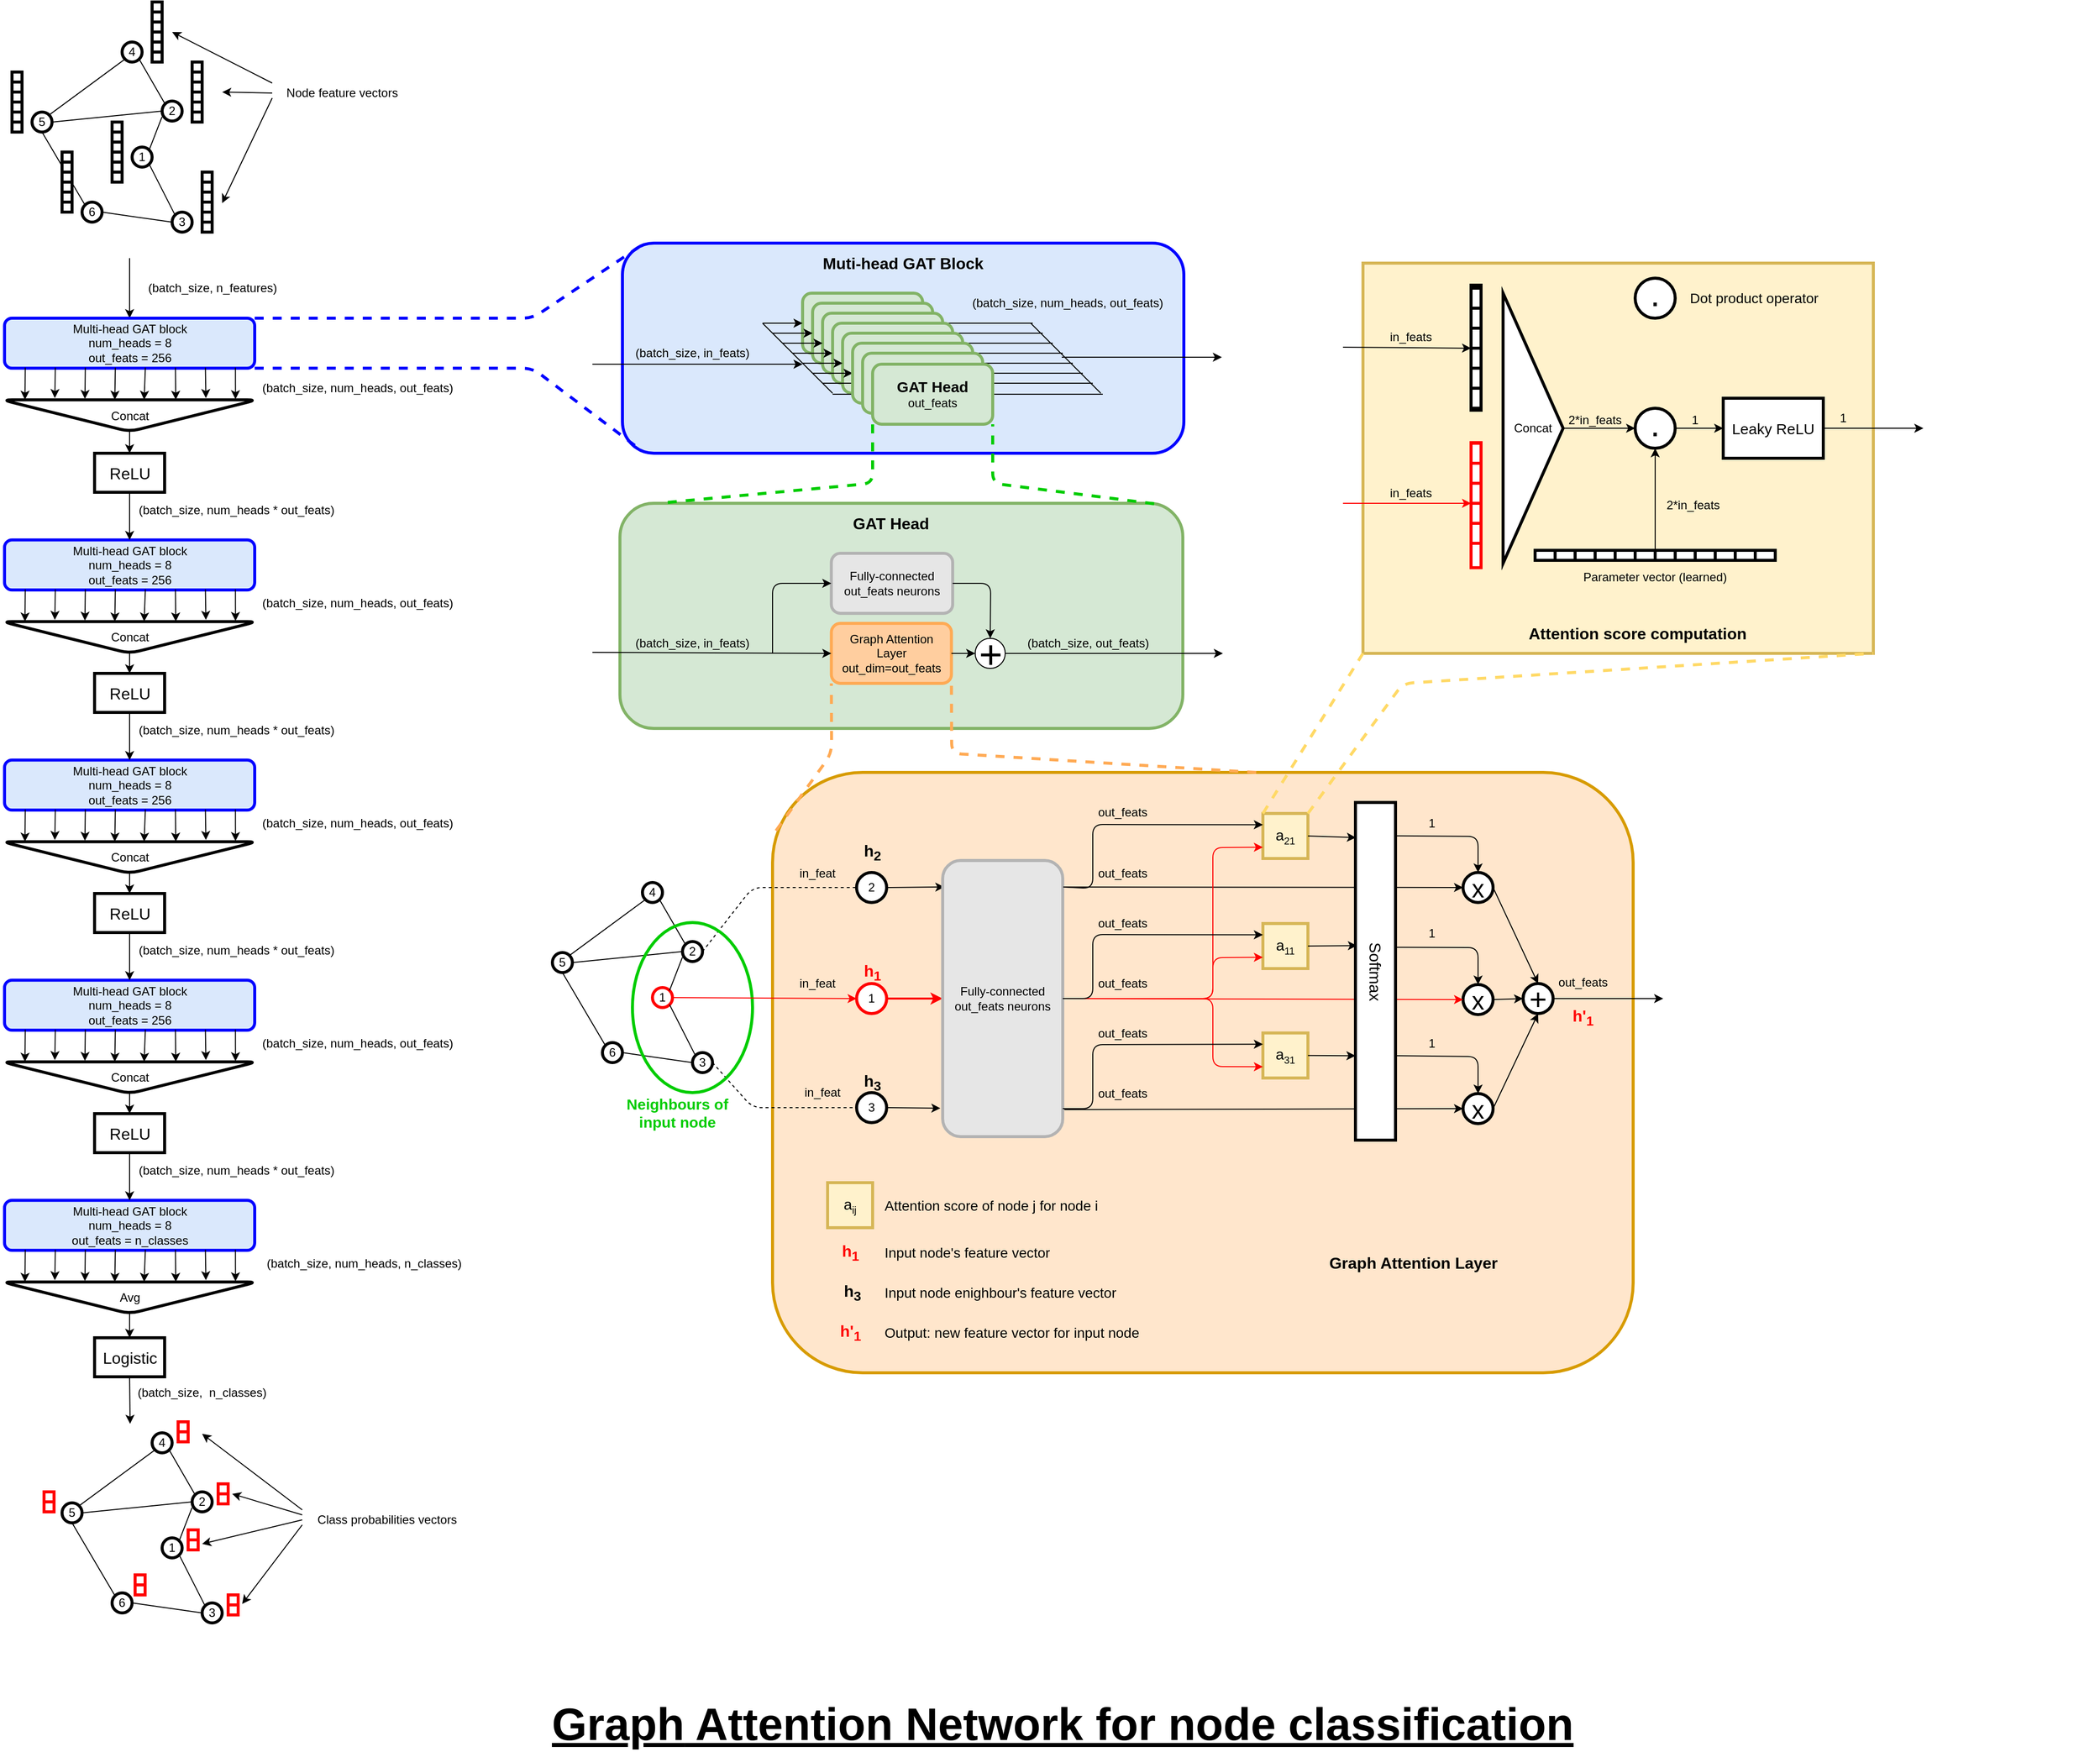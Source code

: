 <mxfile version="12.7.4" type="device"><diagram id="YHdh7p7eHeTS4bDpouSV" name="Page-1"><mxGraphModel dx="4408" dy="3525" grid="1" gridSize="10" guides="1" tooltips="1" connect="1" arrows="1" fold="1" page="1" pageScale="1" pageWidth="827" pageHeight="1169" math="0" shadow="0"><root><mxCell id="0"/><mxCell id="1" parent="0"/><mxCell id="omOjZ7EYzKwjtxNqf-L0-358" value="" style="group" parent="1" vertex="1" connectable="0"><mxGeometry x="1390" y="420" width="610" height="225" as="geometry"/></mxCell><mxCell id="omOjZ7EYzKwjtxNqf-L0-353" value="" style="rounded=1;whiteSpace=wrap;html=1;strokeColor=#82b366;strokeWidth=3;fillColor=#d5e8d4;" parent="omOjZ7EYzKwjtxNqf-L0-358" vertex="1"><mxGeometry x="27.5" width="562.5" height="225" as="geometry"/></mxCell><mxCell id="omOjZ7EYzKwjtxNqf-L0-41" value="&lt;font style=&quot;font-size: 16px&quot;&gt;&lt;b&gt;GAT Head&lt;br&gt;&lt;/b&gt;&lt;/font&gt;" style="text;html=1;strokeColor=none;fillColor=none;align=center;verticalAlign=middle;whiteSpace=wrap;rounded=0;" parent="omOjZ7EYzKwjtxNqf-L0-358" vertex="1"><mxGeometry x="221.25" y="10" width="155" height="20" as="geometry"/></mxCell><mxCell id="omOjZ7EYzKwjtxNqf-L0-42" value="(batch_size, in_feats)" style="text;html=1;strokeColor=none;fillColor=none;align=center;verticalAlign=middle;whiteSpace=wrap;rounded=0;" parent="omOjZ7EYzKwjtxNqf-L0-358" vertex="1"><mxGeometry x="40" y="130" width="120" height="20" as="geometry"/></mxCell><mxCell id="omOjZ7EYzKwjtxNqf-L0-350" value="(batch_size, out_feats)" style="text;html=1;strokeColor=none;fillColor=none;align=center;verticalAlign=middle;whiteSpace=wrap;rounded=0;rotation=0;" parent="omOjZ7EYzKwjtxNqf-L0-358" vertex="1"><mxGeometry x="412.5" y="130" width="165" height="20" as="geometry"/></mxCell><mxCell id="omOjZ7EYzKwjtxNqf-L0-2" value="&lt;div&gt;Graph Attention&lt;/div&gt;&lt;div&gt;Layer&lt;br&gt;&lt;/div&gt;&lt;div&gt;out_dim=out_feats&lt;br&gt;&lt;/div&gt;" style="rounded=1;whiteSpace=wrap;html=1;strokeColor=#FFAA54;strokeWidth=3;fillColor=#FFCE9F;" parent="omOjZ7EYzKwjtxNqf-L0-358" vertex="1"><mxGeometry x="238.75" y="120" width="120" height="60" as="geometry"/></mxCell><mxCell id="omOjZ7EYzKwjtxNqf-L0-29" value="" style="endArrow=classic;html=1;entryX=0;entryY=0.5;entryDx=0;entryDy=0;" parent="omOjZ7EYzKwjtxNqf-L0-358" target="omOjZ7EYzKwjtxNqf-L0-2" edge="1"><mxGeometry width="50" height="50" relative="1" as="geometry"><mxPoint y="149" as="sourcePoint"/><mxPoint x="215" y="149" as="targetPoint"/></mxGeometry></mxCell><mxCell id="omOjZ7EYzKwjtxNqf-L0-217" value="&lt;div&gt;Fully-connected&lt;/div&gt;&lt;div&gt;out_feats neurons&lt;br&gt;&lt;/div&gt;" style="rounded=1;whiteSpace=wrap;html=1;strokeColor=#B3B3B3;strokeWidth=3;fillColor=#E6E6E6;" parent="omOjZ7EYzKwjtxNqf-L0-358" vertex="1"><mxGeometry x="238.75" y="50" width="121.25" height="60" as="geometry"/></mxCell><mxCell id="omOjZ7EYzKwjtxNqf-L0-218" value="" style="endArrow=classic;html=1;entryX=0;entryY=0.5;entryDx=0;entryDy=0;" parent="omOjZ7EYzKwjtxNqf-L0-358" target="omOjZ7EYzKwjtxNqf-L0-217" edge="1"><mxGeometry width="50" height="50" relative="1" as="geometry"><mxPoint x="180" y="150" as="sourcePoint"/><mxPoint x="540" y="180" as="targetPoint"/><Array as="points"><mxPoint x="180" y="80"/></Array></mxGeometry></mxCell><mxCell id="omOjZ7EYzKwjtxNqf-L0-219" value="&lt;font style=&quot;font-size: 40px&quot;&gt;+&lt;/font&gt;" style="ellipse;whiteSpace=wrap;html=1;aspect=fixed;" parent="omOjZ7EYzKwjtxNqf-L0-358" vertex="1"><mxGeometry x="382.5" y="135" width="30" height="30" as="geometry"/></mxCell><mxCell id="omOjZ7EYzKwjtxNqf-L0-21" value="" style="endArrow=classic;html=1;exitX=1;exitY=0.5;exitDx=0;exitDy=0;" parent="omOjZ7EYzKwjtxNqf-L0-358" source="omOjZ7EYzKwjtxNqf-L0-2" target="omOjZ7EYzKwjtxNqf-L0-219" edge="1"><mxGeometry width="50" height="50" relative="1" as="geometry"><mxPoint x="335" y="149.41" as="sourcePoint"/><mxPoint x="380" y="149" as="targetPoint"/></mxGeometry></mxCell><mxCell id="omOjZ7EYzKwjtxNqf-L0-220" value="" style="endArrow=classic;html=1;exitX=1;exitY=0.5;exitDx=0;exitDy=0;entryX=0.5;entryY=0;entryDx=0;entryDy=0;" parent="omOjZ7EYzKwjtxNqf-L0-358" source="omOjZ7EYzKwjtxNqf-L0-217" target="omOjZ7EYzKwjtxNqf-L0-219" edge="1"><mxGeometry width="50" height="50" relative="1" as="geometry"><mxPoint x="490" y="230" as="sourcePoint"/><mxPoint x="540" y="180" as="targetPoint"/><Array as="points"><mxPoint x="398" y="80"/></Array></mxGeometry></mxCell><mxCell id="omOjZ7EYzKwjtxNqf-L0-221" value="" style="endArrow=classic;html=1;exitX=1;exitY=0.5;exitDx=0;exitDy=0;" parent="omOjZ7EYzKwjtxNqf-L0-358" source="omOjZ7EYzKwjtxNqf-L0-219" edge="1"><mxGeometry width="50" height="50" relative="1" as="geometry"><mxPoint x="490" y="230" as="sourcePoint"/><mxPoint x="630" y="150" as="targetPoint"/></mxGeometry></mxCell><mxCell id="omOjZ7EYzKwjtxNqf-L0-1025" value="" style="group" parent="1" vertex="1" connectable="0"><mxGeometry x="2140" y="180" width="580" height="390" as="geometry"/></mxCell><mxCell id="omOjZ7EYzKwjtxNqf-L0-954" value="" style="rounded=0;whiteSpace=wrap;html=1;strokeColor=#d6b656;strokeWidth=3;fillColor=#fff2cc;" parent="omOjZ7EYzKwjtxNqf-L0-1025" vertex="1"><mxGeometry x="20" width="510" height="390" as="geometry"/></mxCell><mxCell id="omOjZ7EYzKwjtxNqf-L0-956" value="" style="rounded=0;whiteSpace=wrap;html=1;strokeColor=#000000;strokeWidth=3;fillColor=#ffffff;" parent="omOjZ7EYzKwjtxNqf-L0-1025" vertex="1"><mxGeometry x="128" y="22" width="10" height="125" as="geometry"/></mxCell><mxCell id="omOjZ7EYzKwjtxNqf-L0-957" value="" style="rounded=0;whiteSpace=wrap;html=1;strokeColor=#FF0000;strokeWidth=3;fillColor=#ffffff;" parent="omOjZ7EYzKwjtxNqf-L0-1025" vertex="1"><mxGeometry x="128" y="179.37" width="10" height="125" as="geometry"/></mxCell><mxCell id="omOjZ7EYzKwjtxNqf-L0-963" value="" style="rounded=0;whiteSpace=wrap;html=1;strokeColor=#FF0000;strokeWidth=3;fillColor=#ffffff;" parent="omOjZ7EYzKwjtxNqf-L0-1025" vertex="1"><mxGeometry x="128" y="180" width="10" height="20" as="geometry"/></mxCell><mxCell id="omOjZ7EYzKwjtxNqf-L0-964" value="" style="rounded=0;whiteSpace=wrap;html=1;strokeColor=#FF0000;strokeWidth=3;fillColor=#ffffff;" parent="omOjZ7EYzKwjtxNqf-L0-1025" vertex="1"><mxGeometry x="128" y="200" width="10" height="20" as="geometry"/></mxCell><mxCell id="omOjZ7EYzKwjtxNqf-L0-965" value="" style="rounded=0;whiteSpace=wrap;html=1;strokeColor=#FF0000;strokeWidth=3;fillColor=#ffffff;" parent="omOjZ7EYzKwjtxNqf-L0-1025" vertex="1"><mxGeometry x="128" y="220" width="10" height="20" as="geometry"/></mxCell><mxCell id="omOjZ7EYzKwjtxNqf-L0-966" value="" style="rounded=0;whiteSpace=wrap;html=1;strokeColor=#FF0000;strokeWidth=3;fillColor=#ffffff;" parent="omOjZ7EYzKwjtxNqf-L0-1025" vertex="1"><mxGeometry x="128" y="240" width="10" height="20" as="geometry"/></mxCell><mxCell id="omOjZ7EYzKwjtxNqf-L0-967" value="" style="rounded=0;whiteSpace=wrap;html=1;strokeColor=#FF0000;strokeWidth=3;fillColor=#ffffff;" parent="omOjZ7EYzKwjtxNqf-L0-1025" vertex="1"><mxGeometry x="128" y="260" width="10" height="20" as="geometry"/></mxCell><mxCell id="omOjZ7EYzKwjtxNqf-L0-968" value="" style="rounded=0;whiteSpace=wrap;html=1;strokeColor=#000000;strokeWidth=3;fillColor=#ffffff;" parent="omOjZ7EYzKwjtxNqf-L0-1025" vertex="1"><mxGeometry x="128" y="25" width="10" height="20" as="geometry"/></mxCell><mxCell id="omOjZ7EYzKwjtxNqf-L0-973" value="" style="rounded=0;whiteSpace=wrap;html=1;strokeColor=#000000;strokeWidth=3;fillColor=#ffffff;" parent="omOjZ7EYzKwjtxNqf-L0-1025" vertex="1"><mxGeometry x="128" y="45" width="10" height="20" as="geometry"/></mxCell><mxCell id="omOjZ7EYzKwjtxNqf-L0-974" value="" style="rounded=0;whiteSpace=wrap;html=1;strokeColor=#000000;strokeWidth=3;fillColor=#ffffff;" parent="omOjZ7EYzKwjtxNqf-L0-1025" vertex="1"><mxGeometry x="128" y="65" width="10" height="20" as="geometry"/></mxCell><mxCell id="omOjZ7EYzKwjtxNqf-L0-975" value="" style="rounded=0;whiteSpace=wrap;html=1;strokeColor=#000000;strokeWidth=3;fillColor=#ffffff;" parent="omOjZ7EYzKwjtxNqf-L0-1025" vertex="1"><mxGeometry x="128" y="85" width="10" height="20" as="geometry"/></mxCell><mxCell id="omOjZ7EYzKwjtxNqf-L0-976" value="" style="rounded=0;whiteSpace=wrap;html=1;strokeColor=#000000;strokeWidth=3;fillColor=#ffffff;" parent="omOjZ7EYzKwjtxNqf-L0-1025" vertex="1"><mxGeometry x="128" y="105" width="10" height="20" as="geometry"/></mxCell><mxCell id="omOjZ7EYzKwjtxNqf-L0-977" value="" style="rounded=0;whiteSpace=wrap;html=1;strokeColor=#000000;strokeWidth=3;fillColor=#ffffff;" parent="omOjZ7EYzKwjtxNqf-L0-1025" vertex="1"><mxGeometry x="128" y="125" width="10" height="20" as="geometry"/></mxCell><mxCell id="omOjZ7EYzKwjtxNqf-L0-978" value="" style="endArrow=classic;html=1;strokeColor=#000000;strokeWidth=1;entryX=0;entryY=0;entryDx=0;entryDy=0;" parent="omOjZ7EYzKwjtxNqf-L0-1025" target="omOjZ7EYzKwjtxNqf-L0-975" edge="1"><mxGeometry width="50" height="50" relative="1" as="geometry"><mxPoint y="84" as="sourcePoint"/><mxPoint x="128" y="84" as="targetPoint"/></mxGeometry></mxCell><mxCell id="omOjZ7EYzKwjtxNqf-L0-979" value="" style="endArrow=classic;html=1;strokeColor=#FF0000;strokeWidth=1;entryX=0;entryY=0;entryDx=0;entryDy=0;" parent="omOjZ7EYzKwjtxNqf-L0-1025" target="omOjZ7EYzKwjtxNqf-L0-966" edge="1"><mxGeometry width="50" height="50" relative="1" as="geometry"><mxPoint y="240" as="sourcePoint"/><mxPoint x="120" y="240" as="targetPoint"/></mxGeometry></mxCell><mxCell id="omOjZ7EYzKwjtxNqf-L0-981" value="Concat" style="triangle;whiteSpace=wrap;html=1;rounded=0;strokeColor=#000000;strokeWidth=3;fillColor=#FFFFFF;" parent="omOjZ7EYzKwjtxNqf-L0-1025" vertex="1"><mxGeometry x="160" y="30" width="60" height="270" as="geometry"/></mxCell><mxCell id="omOjZ7EYzKwjtxNqf-L0-982" value="&lt;font size=&quot;1&quot;&gt;&lt;b style=&quot;font-size: 24px&quot;&gt;.&lt;/b&gt;&lt;/font&gt;" style="ellipse;whiteSpace=wrap;html=1;aspect=fixed;rounded=0;strokeColor=#000000;strokeWidth=3;fillColor=#FFFFFF;" parent="omOjZ7EYzKwjtxNqf-L0-1025" vertex="1"><mxGeometry x="292" y="145" width="40" height="40" as="geometry"/></mxCell><mxCell id="omOjZ7EYzKwjtxNqf-L0-983" value="" style="endArrow=classic;html=1;strokeColor=#000000;strokeWidth=1;exitX=1;exitY=0.5;exitDx=0;exitDy=0;entryX=0;entryY=0.5;entryDx=0;entryDy=0;" parent="omOjZ7EYzKwjtxNqf-L0-1025" source="omOjZ7EYzKwjtxNqf-L0-981" target="omOjZ7EYzKwjtxNqf-L0-982" edge="1"><mxGeometry width="50" height="50" relative="1" as="geometry"><mxPoint x="560" y="60" as="sourcePoint"/><mxPoint x="610" y="10" as="targetPoint"/></mxGeometry></mxCell><mxCell id="omOjZ7EYzKwjtxNqf-L0-997" value="" style="group" parent="omOjZ7EYzKwjtxNqf-L0-1025" vertex="1" connectable="0"><mxGeometry x="192" y="287" width="240" height="10" as="geometry"/></mxCell><mxCell id="omOjZ7EYzKwjtxNqf-L0-985" value="" style="rounded=0;whiteSpace=wrap;html=1;strokeColor=#000000;strokeWidth=3;fillColor=#ffffff;rotation=90;" parent="omOjZ7EYzKwjtxNqf-L0-997" vertex="1"><mxGeometry x="5" y="-5" width="10" height="20" as="geometry"/></mxCell><mxCell id="omOjZ7EYzKwjtxNqf-L0-986" value="" style="rounded=0;whiteSpace=wrap;html=1;strokeColor=#000000;strokeWidth=3;fillColor=#ffffff;rotation=90;" parent="omOjZ7EYzKwjtxNqf-L0-997" vertex="1"><mxGeometry x="25" y="-5" width="10" height="20" as="geometry"/></mxCell><mxCell id="omOjZ7EYzKwjtxNqf-L0-987" value="" style="rounded=0;whiteSpace=wrap;html=1;strokeColor=#000000;strokeWidth=3;fillColor=#ffffff;rotation=90;" parent="omOjZ7EYzKwjtxNqf-L0-997" vertex="1"><mxGeometry x="45" y="-5" width="10" height="20" as="geometry"/></mxCell><mxCell id="omOjZ7EYzKwjtxNqf-L0-988" value="" style="rounded=0;whiteSpace=wrap;html=1;strokeColor=#000000;strokeWidth=3;fillColor=#ffffff;rotation=90;" parent="omOjZ7EYzKwjtxNqf-L0-997" vertex="1"><mxGeometry x="65" y="-5" width="10" height="20" as="geometry"/></mxCell><mxCell id="omOjZ7EYzKwjtxNqf-L0-989" value="" style="rounded=0;whiteSpace=wrap;html=1;strokeColor=#000000;strokeWidth=3;fillColor=#ffffff;rotation=90;" parent="omOjZ7EYzKwjtxNqf-L0-997" vertex="1"><mxGeometry x="85" y="-5" width="10" height="20" as="geometry"/></mxCell><mxCell id="omOjZ7EYzKwjtxNqf-L0-990" value="" style="rounded=0;whiteSpace=wrap;html=1;strokeColor=#000000;strokeWidth=3;fillColor=#ffffff;rotation=90;" parent="omOjZ7EYzKwjtxNqf-L0-997" vertex="1"><mxGeometry x="105" y="-5" width="10" height="20" as="geometry"/></mxCell><mxCell id="omOjZ7EYzKwjtxNqf-L0-991" value="" style="rounded=0;whiteSpace=wrap;html=1;strokeColor=#000000;strokeWidth=3;fillColor=#ffffff;rotation=90;" parent="omOjZ7EYzKwjtxNqf-L0-997" vertex="1"><mxGeometry x="125" y="-5" width="10" height="20" as="geometry"/></mxCell><mxCell id="omOjZ7EYzKwjtxNqf-L0-992" value="" style="rounded=0;whiteSpace=wrap;html=1;strokeColor=#000000;strokeWidth=3;fillColor=#ffffff;rotation=90;" parent="omOjZ7EYzKwjtxNqf-L0-997" vertex="1"><mxGeometry x="145" y="-5" width="10" height="20" as="geometry"/></mxCell><mxCell id="omOjZ7EYzKwjtxNqf-L0-993" value="" style="rounded=0;whiteSpace=wrap;html=1;strokeColor=#000000;strokeWidth=3;fillColor=#ffffff;rotation=90;" parent="omOjZ7EYzKwjtxNqf-L0-997" vertex="1"><mxGeometry x="165" y="-5" width="10" height="20" as="geometry"/></mxCell><mxCell id="omOjZ7EYzKwjtxNqf-L0-994" value="" style="rounded=0;whiteSpace=wrap;html=1;strokeColor=#000000;strokeWidth=3;fillColor=#ffffff;rotation=90;" parent="omOjZ7EYzKwjtxNqf-L0-997" vertex="1"><mxGeometry x="185" y="-5" width="10" height="20" as="geometry"/></mxCell><mxCell id="omOjZ7EYzKwjtxNqf-L0-995" value="" style="rounded=0;whiteSpace=wrap;html=1;strokeColor=#000000;strokeWidth=3;fillColor=#ffffff;rotation=90;" parent="omOjZ7EYzKwjtxNqf-L0-997" vertex="1"><mxGeometry x="205" y="-5" width="10" height="20" as="geometry"/></mxCell><mxCell id="omOjZ7EYzKwjtxNqf-L0-996" value="" style="rounded=0;whiteSpace=wrap;html=1;strokeColor=#000000;strokeWidth=3;fillColor=#ffffff;rotation=90;" parent="omOjZ7EYzKwjtxNqf-L0-997" vertex="1"><mxGeometry x="225" y="-5" width="10" height="20" as="geometry"/></mxCell><mxCell id="omOjZ7EYzKwjtxNqf-L0-999" value="" style="endArrow=classic;html=1;strokeColor=#000000;strokeWidth=1;exitX=0;exitY=1;exitDx=0;exitDy=0;entryX=0.5;entryY=1;entryDx=0;entryDy=0;" parent="omOjZ7EYzKwjtxNqf-L0-1025" source="omOjZ7EYzKwjtxNqf-L0-991" target="omOjZ7EYzKwjtxNqf-L0-982" edge="1"><mxGeometry width="50" height="50" relative="1" as="geometry"><mxPoint x="440" y="150" as="sourcePoint"/><mxPoint x="490" y="100" as="targetPoint"/></mxGeometry></mxCell><mxCell id="omOjZ7EYzKwjtxNqf-L0-1002" value="" style="endArrow=classic;html=1;strokeColor=#000000;strokeWidth=1;exitX=1;exitY=0.5;exitDx=0;exitDy=0;entryX=0;entryY=0.5;entryDx=0;entryDy=0;" parent="omOjZ7EYzKwjtxNqf-L0-1025" source="omOjZ7EYzKwjtxNqf-L0-982" target="omOjZ7EYzKwjtxNqf-L0-1005" edge="1"><mxGeometry width="50" height="50" relative="1" as="geometry"><mxPoint x="430" y="50" as="sourcePoint"/><mxPoint x="480" as="targetPoint"/></mxGeometry></mxCell><mxCell id="omOjZ7EYzKwjtxNqf-L0-1005" value="&lt;font style=&quot;font-size: 15px&quot;&gt;Leaky ReLU&lt;br&gt;&lt;/font&gt;" style="rounded=0;whiteSpace=wrap;html=1;strokeColor=#000000;strokeWidth=3;fillColor=#FFFFFF;" parent="omOjZ7EYzKwjtxNqf-L0-1025" vertex="1"><mxGeometry x="380" y="135" width="100" height="60" as="geometry"/></mxCell><mxCell id="omOjZ7EYzKwjtxNqf-L0-1013" value="" style="endArrow=classic;html=1;strokeColor=#000000;strokeWidth=1;exitX=1;exitY=0.5;exitDx=0;exitDy=0;" parent="omOjZ7EYzKwjtxNqf-L0-1025" source="omOjZ7EYzKwjtxNqf-L0-1005" edge="1"><mxGeometry width="50" height="50" relative="1" as="geometry"><mxPoint x="430" y="130" as="sourcePoint"/><mxPoint x="580" y="165" as="targetPoint"/></mxGeometry></mxCell><mxCell id="omOjZ7EYzKwjtxNqf-L0-1014" value="1" style="text;html=1;strokeColor=none;fillColor=none;align=center;verticalAlign=middle;whiteSpace=wrap;rounded=0;" parent="omOjZ7EYzKwjtxNqf-L0-1025" vertex="1"><mxGeometry x="480" y="145" width="40" height="20" as="geometry"/></mxCell><mxCell id="omOjZ7EYzKwjtxNqf-L0-1016" value="in_feats" style="text;html=1;strokeColor=none;fillColor=none;align=center;verticalAlign=middle;whiteSpace=wrap;rounded=0;" parent="omOjZ7EYzKwjtxNqf-L0-1025" vertex="1"><mxGeometry x="47.5" y="64" width="40" height="20" as="geometry"/></mxCell><mxCell id="omOjZ7EYzKwjtxNqf-L0-1019" value="in_feats" style="text;html=1;strokeColor=none;fillColor=none;align=center;verticalAlign=middle;whiteSpace=wrap;rounded=0;" parent="omOjZ7EYzKwjtxNqf-L0-1025" vertex="1"><mxGeometry x="47.5" y="220" width="40" height="20" as="geometry"/></mxCell><mxCell id="omOjZ7EYzKwjtxNqf-L0-1020" value="2*in_feats" style="text;html=1;strokeColor=none;fillColor=none;align=center;verticalAlign=middle;whiteSpace=wrap;rounded=0;" parent="omOjZ7EYzKwjtxNqf-L0-1025" vertex="1"><mxGeometry x="232" y="147" width="40" height="20" as="geometry"/></mxCell><mxCell id="omOjZ7EYzKwjtxNqf-L0-1021" value="2*in_feats" style="text;html=1;strokeColor=none;fillColor=none;align=center;verticalAlign=middle;whiteSpace=wrap;rounded=0;" parent="omOjZ7EYzKwjtxNqf-L0-1025" vertex="1"><mxGeometry x="330" y="231.87" width="40" height="20" as="geometry"/></mxCell><mxCell id="omOjZ7EYzKwjtxNqf-L0-1022" value="1" style="text;html=1;strokeColor=none;fillColor=none;align=center;verticalAlign=middle;whiteSpace=wrap;rounded=0;" parent="omOjZ7EYzKwjtxNqf-L0-1025" vertex="1"><mxGeometry x="332" y="147" width="40" height="20" as="geometry"/></mxCell><mxCell id="omOjZ7EYzKwjtxNqf-L0-1023" value="Parameter vector (learned)" style="text;html=1;strokeColor=none;fillColor=none;align=center;verticalAlign=middle;whiteSpace=wrap;rounded=0;" parent="omOjZ7EYzKwjtxNqf-L0-1025" vertex="1"><mxGeometry x="236" y="304.37" width="152" height="20" as="geometry"/></mxCell><mxCell id="omOjZ7EYzKwjtxNqf-L0-1024" value="&lt;font style=&quot;font-size: 16px&quot;&gt;&lt;b&gt;Attention score computation&lt;/b&gt;&lt;/font&gt;" style="text;html=1;strokeColor=none;fillColor=none;align=center;verticalAlign=middle;whiteSpace=wrap;rounded=0;" parent="omOjZ7EYzKwjtxNqf-L0-1025" vertex="1"><mxGeometry x="167.5" y="360" width="252.5" height="20" as="geometry"/></mxCell><mxCell id="n-FJmt00evyVhP-esVls-11" value="&lt;font size=&quot;1&quot;&gt;&lt;b style=&quot;font-size: 24px&quot;&gt;.&lt;/b&gt;&lt;/font&gt;" style="ellipse;whiteSpace=wrap;html=1;aspect=fixed;rounded=0;strokeColor=#000000;strokeWidth=3;fillColor=#FFFFFF;" vertex="1" parent="omOjZ7EYzKwjtxNqf-L0-1025"><mxGeometry x="292" y="15" width="40" height="40" as="geometry"/></mxCell><mxCell id="n-FJmt00evyVhP-esVls-12" value="&lt;font style=&quot;font-size: 14px&quot;&gt;Dot product operator&lt;/font&gt;" style="text;html=1;strokeColor=none;fillColor=none;align=center;verticalAlign=middle;whiteSpace=wrap;rounded=0;" vertex="1" parent="omOjZ7EYzKwjtxNqf-L0-1025"><mxGeometry x="342" y="25" width="138" height="20" as="geometry"/></mxCell><mxCell id="omOjZ7EYzKwjtxNqf-L0-1026" value="" style="group" parent="1" vertex="1" connectable="0"><mxGeometry x="1350" y="689" width="1190" height="600" as="geometry"/></mxCell><mxCell id="omOjZ7EYzKwjtxNqf-L0-907" value="" style="rounded=1;whiteSpace=wrap;html=1;strokeColor=#d79b00;strokeWidth=3;fillColor=#ffe6cc;" parent="omOjZ7EYzKwjtxNqf-L0-1026" vertex="1"><mxGeometry x="220" width="860" height="600" as="geometry"/></mxCell><mxCell id="omOjZ7EYzKwjtxNqf-L0-613" value="&lt;div&gt;&lt;b&gt;&lt;font style=&quot;font-size: 16px&quot;&gt;Graph Attention Layer&lt;/font&gt;&lt;/b&gt;&lt;/div&gt;" style="text;html=1;strokeColor=none;fillColor=none;align=center;verticalAlign=middle;whiteSpace=wrap;rounded=0;" parent="omOjZ7EYzKwjtxNqf-L0-1026" vertex="1"><mxGeometry x="762.5" y="480" width="195" height="20" as="geometry"/></mxCell><mxCell id="omOjZ7EYzKwjtxNqf-L0-911" value="1" style="ellipse;whiteSpace=wrap;html=1;aspect=fixed;rounded=0;strokeColor=#FF0000;strokeWidth=3;fillColor=#ffffff;" parent="omOjZ7EYzKwjtxNqf-L0-1026" vertex="1"><mxGeometry x="100" y="215" width="20" height="20" as="geometry"/></mxCell><mxCell id="omOjZ7EYzKwjtxNqf-L0-912" value="5" style="ellipse;whiteSpace=wrap;html=1;aspect=fixed;rounded=0;strokeColor=#000000;strokeWidth=3;fillColor=#ffffff;" parent="omOjZ7EYzKwjtxNqf-L0-1026" vertex="1"><mxGeometry y="180" width="20" height="20" as="geometry"/></mxCell><mxCell id="omOjZ7EYzKwjtxNqf-L0-913" value="3" style="ellipse;whiteSpace=wrap;html=1;aspect=fixed;rounded=0;strokeColor=#000000;strokeWidth=3;fillColor=#ffffff;" parent="omOjZ7EYzKwjtxNqf-L0-1026" vertex="1"><mxGeometry x="140" y="280" width="20" height="20" as="geometry"/></mxCell><mxCell id="omOjZ7EYzKwjtxNqf-L0-914" value="4" style="ellipse;whiteSpace=wrap;html=1;aspect=fixed;rounded=0;strokeColor=#000000;strokeWidth=3;fillColor=#ffffff;" parent="omOjZ7EYzKwjtxNqf-L0-1026" vertex="1"><mxGeometry x="90" y="110" width="20" height="20" as="geometry"/></mxCell><mxCell id="omOjZ7EYzKwjtxNqf-L0-915" value="2" style="ellipse;whiteSpace=wrap;html=1;aspect=fixed;rounded=0;strokeColor=#000000;strokeWidth=3;fillColor=#ffffff;" parent="omOjZ7EYzKwjtxNqf-L0-1026" vertex="1"><mxGeometry x="130" y="169" width="20" height="20" as="geometry"/></mxCell><mxCell id="omOjZ7EYzKwjtxNqf-L0-916" value="6" style="ellipse;whiteSpace=wrap;html=1;aspect=fixed;rounded=0;strokeColor=#000000;strokeWidth=3;fillColor=#ffffff;" parent="omOjZ7EYzKwjtxNqf-L0-1026" vertex="1"><mxGeometry x="50" y="270" width="20" height="20" as="geometry"/></mxCell><mxCell id="omOjZ7EYzKwjtxNqf-L0-918" value="" style="endArrow=none;html=1;strokeColor=#000000;strokeWidth=1;exitX=1;exitY=0.5;exitDx=0;exitDy=0;entryX=0;entryY=0.5;entryDx=0;entryDy=0;" parent="omOjZ7EYzKwjtxNqf-L0-1026" source="omOjZ7EYzKwjtxNqf-L0-916" target="omOjZ7EYzKwjtxNqf-L0-913" edge="1"><mxGeometry width="50" height="50" relative="1" as="geometry"><mxPoint x="190" y="270" as="sourcePoint"/><mxPoint x="240" y="220" as="targetPoint"/></mxGeometry></mxCell><mxCell id="omOjZ7EYzKwjtxNqf-L0-919" value="" style="endArrow=none;html=1;strokeColor=#000000;strokeWidth=1;exitX=1;exitY=1;exitDx=0;exitDy=0;entryX=0;entryY=0;entryDx=0;entryDy=0;" parent="omOjZ7EYzKwjtxNqf-L0-1026" source="omOjZ7EYzKwjtxNqf-L0-911" target="omOjZ7EYzKwjtxNqf-L0-913" edge="1"><mxGeometry width="50" height="50" relative="1" as="geometry"><mxPoint x="80.0" y="290" as="sourcePoint"/><mxPoint x="150.0" y="300" as="targetPoint"/></mxGeometry></mxCell><mxCell id="omOjZ7EYzKwjtxNqf-L0-920" value="" style="endArrow=none;html=1;strokeColor=#000000;strokeWidth=1;exitX=1;exitY=0;exitDx=0;exitDy=0;entryX=-0.005;entryY=0.788;entryDx=0;entryDy=0;entryPerimeter=0;" parent="omOjZ7EYzKwjtxNqf-L0-1026" source="omOjZ7EYzKwjtxNqf-L0-911" target="omOjZ7EYzKwjtxNqf-L0-915" edge="1"><mxGeometry width="50" height="50" relative="1" as="geometry"><mxPoint x="107.071" y="247.071" as="sourcePoint"/><mxPoint x="152.929" y="292.929" as="targetPoint"/></mxGeometry></mxCell><mxCell id="omOjZ7EYzKwjtxNqf-L0-921" value="" style="endArrow=none;html=1;strokeColor=#000000;strokeWidth=1;exitX=1;exitY=1;exitDx=0;exitDy=0;entryX=0;entryY=0;entryDx=0;entryDy=0;" parent="omOjZ7EYzKwjtxNqf-L0-1026" source="omOjZ7EYzKwjtxNqf-L0-914" target="omOjZ7EYzKwjtxNqf-L0-915" edge="1"><mxGeometry width="50" height="50" relative="1" as="geometry"><mxPoint x="107.071" y="232.929" as="sourcePoint"/><mxPoint x="139.9" y="194.76" as="targetPoint"/></mxGeometry></mxCell><mxCell id="omOjZ7EYzKwjtxNqf-L0-923" value="" style="endArrow=none;html=1;strokeColor=#000000;strokeWidth=1;exitX=0;exitY=1;exitDx=0;exitDy=0;entryX=1;entryY=0;entryDx=0;entryDy=0;" parent="omOjZ7EYzKwjtxNqf-L0-1026" source="omOjZ7EYzKwjtxNqf-L0-914" target="omOjZ7EYzKwjtxNqf-L0-912" edge="1"><mxGeometry width="50" height="50" relative="1" as="geometry"><mxPoint x="117.071" y="137.071" as="sourcePoint"/><mxPoint x="142.929" y="181.929" as="targetPoint"/></mxGeometry></mxCell><mxCell id="omOjZ7EYzKwjtxNqf-L0-924" value="" style="endArrow=none;html=1;strokeColor=#000000;strokeWidth=1;exitX=0;exitY=0.5;exitDx=0;exitDy=0;entryX=1;entryY=0.5;entryDx=0;entryDy=0;" parent="omOjZ7EYzKwjtxNqf-L0-1026" source="omOjZ7EYzKwjtxNqf-L0-915" target="omOjZ7EYzKwjtxNqf-L0-912" edge="1"><mxGeometry width="50" height="50" relative="1" as="geometry"><mxPoint x="102.929" y="137.071" as="sourcePoint"/><mxPoint x="27.071" y="192.929" as="targetPoint"/></mxGeometry></mxCell><mxCell id="omOjZ7EYzKwjtxNqf-L0-925" value="" style="endArrow=none;html=1;strokeColor=#000000;strokeWidth=1;exitX=0;exitY=0;exitDx=0;exitDy=0;entryX=0.5;entryY=1;entryDx=0;entryDy=0;" parent="omOjZ7EYzKwjtxNqf-L0-1026" source="omOjZ7EYzKwjtxNqf-L0-916" target="omOjZ7EYzKwjtxNqf-L0-912" edge="1"><mxGeometry width="50" height="50" relative="1" as="geometry"><mxPoint x="140" y="189" as="sourcePoint"/><mxPoint x="30" y="200" as="targetPoint"/></mxGeometry></mxCell><mxCell id="omOjZ7EYzKwjtxNqf-L0-926" value="" style="endArrow=none;dashed=1;html=1;strokeColor=#000000;strokeWidth=1;exitX=1;exitY=0.5;exitDx=0;exitDy=0;entryX=0;entryY=0.5;entryDx=0;entryDy=0;" parent="omOjZ7EYzKwjtxNqf-L0-1026" source="omOjZ7EYzKwjtxNqf-L0-915" target="omOjZ7EYzKwjtxNqf-L0-643" edge="1"><mxGeometry width="50" height="50" relative="1" as="geometry"><mxPoint x="370" y="180" as="sourcePoint"/><mxPoint x="420" y="130" as="targetPoint"/><Array as="points"><mxPoint x="200" y="115"/></Array></mxGeometry></mxCell><mxCell id="omOjZ7EYzKwjtxNqf-L0-927" value="" style="endArrow=none;dashed=1;html=1;strokeColor=#000000;strokeWidth=1;exitX=1;exitY=0.5;exitDx=0;exitDy=0;entryX=0;entryY=0.5;entryDx=0;entryDy=0;" parent="omOjZ7EYzKwjtxNqf-L0-1026" source="omOjZ7EYzKwjtxNqf-L0-913" target="omOjZ7EYzKwjtxNqf-L0-645" edge="1"><mxGeometry width="50" height="50" relative="1" as="geometry"><mxPoint x="160.0" y="189" as="sourcePoint"/><mxPoint x="424.0" y="125" as="targetPoint"/><Array as="points"><mxPoint x="200" y="335"/></Array></mxGeometry></mxCell><mxCell id="omOjZ7EYzKwjtxNqf-L0-929" value="" style="ellipse;whiteSpace=wrap;html=1;rounded=0;strokeColor=#00CC00;strokeWidth=3;fillColor=none;" parent="omOjZ7EYzKwjtxNqf-L0-1026" vertex="1"><mxGeometry x="80" y="150" width="120" height="170" as="geometry"/></mxCell><mxCell id="omOjZ7EYzKwjtxNqf-L0-931" value="&lt;font style=&quot;font-size: 15px&quot;&gt;&lt;b&gt;&lt;font style=&quot;font-size: 15px&quot; color=&quot;#00CC00&quot;&gt;Neighbours of input node&lt;br&gt;&lt;/font&gt;&lt;/b&gt;&lt;/font&gt;" style="text;html=1;strokeColor=none;fillColor=none;align=center;verticalAlign=middle;whiteSpace=wrap;rounded=0;" parent="omOjZ7EYzKwjtxNqf-L0-1026" vertex="1"><mxGeometry x="60" y="330" width="130" height="20" as="geometry"/></mxCell><mxCell id="omOjZ7EYzKwjtxNqf-L0-910" value="" style="endArrow=classic;html=1;strokeColor=#FF0000;strokeWidth=1;entryX=0;entryY=0.5;entryDx=0;entryDy=0;exitX=1;exitY=0.5;exitDx=0;exitDy=0;" parent="omOjZ7EYzKwjtxNqf-L0-1026" source="omOjZ7EYzKwjtxNqf-L0-911" target="omOjZ7EYzKwjtxNqf-L0-642" edge="1"><mxGeometry width="50" height="50" relative="1" as="geometry"><mxPoint x="140" y="226" as="sourcePoint"/><mxPoint x="640" y="210" as="targetPoint"/></mxGeometry></mxCell><mxCell id="omOjZ7EYzKwjtxNqf-L0-934" value="&lt;b&gt;&lt;font style=&quot;font-size: 16px&quot;&gt;h&lt;sub&gt;2&lt;/sub&gt;&lt;/font&gt;&lt;/b&gt;" style="text;html=1;strokeColor=none;fillColor=none;align=center;verticalAlign=middle;whiteSpace=wrap;rounded=0;" parent="omOjZ7EYzKwjtxNqf-L0-1026" vertex="1"><mxGeometry x="300" y="70" width="40" height="20" as="geometry"/></mxCell><mxCell id="omOjZ7EYzKwjtxNqf-L0-935" value="&lt;div&gt;&lt;font color=&quot;#FF0000&quot;&gt;&lt;b&gt;&lt;font style=&quot;font-size: 16px&quot;&gt;h&lt;sub&gt;1&lt;/sub&gt;&lt;/font&gt;&lt;/b&gt;&lt;/font&gt;&lt;/div&gt;" style="text;html=1;strokeColor=none;fillColor=none;align=center;verticalAlign=middle;whiteSpace=wrap;rounded=0;" parent="omOjZ7EYzKwjtxNqf-L0-1026" vertex="1"><mxGeometry x="300" y="190" width="40" height="20" as="geometry"/></mxCell><mxCell id="omOjZ7EYzKwjtxNqf-L0-936" value="&lt;b&gt;&lt;font style=&quot;font-size: 16px&quot;&gt;h&lt;sub&gt;3&lt;/sub&gt;&lt;/font&gt;&lt;/b&gt;" style="text;html=1;strokeColor=none;fillColor=none;align=center;verticalAlign=middle;whiteSpace=wrap;rounded=0;" parent="omOjZ7EYzKwjtxNqf-L0-1026" vertex="1"><mxGeometry x="300" y="300" width="40" height="20" as="geometry"/></mxCell><mxCell id="omOjZ7EYzKwjtxNqf-L0-937" value="&lt;div&gt;&lt;font color=&quot;#FF0000&quot;&gt;&lt;b&gt;&lt;font style=&quot;font-size: 16px&quot;&gt;h'&lt;sub&gt;1&lt;/sub&gt;&lt;/font&gt;&lt;/b&gt;&lt;/font&gt;&lt;/div&gt;" style="text;html=1;strokeColor=none;fillColor=none;align=center;verticalAlign=middle;whiteSpace=wrap;rounded=0;" parent="omOjZ7EYzKwjtxNqf-L0-1026" vertex="1"><mxGeometry x="1010" y="235" width="40" height="20" as="geometry"/></mxCell><mxCell id="omOjZ7EYzKwjtxNqf-L0-938" value="&lt;font style=&quot;font-size: 15px&quot;&gt;a&lt;sub&gt;&lt;font size=&quot;1&quot;&gt;ij&lt;/font&gt;&lt;/sub&gt;&lt;/font&gt;" style="whiteSpace=wrap;html=1;aspect=fixed;rounded=0;strokeColor=#d6b656;strokeWidth=3;fillColor=#fff2cc;" parent="omOjZ7EYzKwjtxNqf-L0-1026" vertex="1"><mxGeometry x="275" y="410" width="45" height="45" as="geometry"/></mxCell><mxCell id="omOjZ7EYzKwjtxNqf-L0-939" value="&lt;div align=&quot;left&quot;&gt;&lt;font style=&quot;font-size: 14px&quot;&gt;Attention score of node j for node i&lt;/font&gt;&lt;/div&gt;" style="text;html=1;strokeColor=none;fillColor=none;align=left;verticalAlign=middle;whiteSpace=wrap;rounded=0;" parent="omOjZ7EYzKwjtxNqf-L0-1026" vertex="1"><mxGeometry x="330" y="422.5" width="220" height="20" as="geometry"/></mxCell><mxCell id="omOjZ7EYzKwjtxNqf-L0-940" value="&lt;div&gt;&lt;font color=&quot;#FF0000&quot;&gt;&lt;b&gt;&lt;font style=&quot;font-size: 16px&quot;&gt;h&lt;sub&gt;1&lt;/sub&gt;&lt;/font&gt;&lt;/b&gt;&lt;/font&gt;&lt;/div&gt;" style="text;html=1;strokeColor=none;fillColor=none;align=center;verticalAlign=middle;whiteSpace=wrap;rounded=0;" parent="omOjZ7EYzKwjtxNqf-L0-1026" vertex="1"><mxGeometry x="277.5" y="470" width="40" height="20" as="geometry"/></mxCell><mxCell id="omOjZ7EYzKwjtxNqf-L0-941" value="&lt;div align=&quot;left&quot;&gt;&lt;font style=&quot;font-size: 14px&quot;&gt;Input node's feature vector&lt;/font&gt;&lt;br&gt;&lt;/div&gt;" style="text;html=1;strokeColor=none;fillColor=none;align=left;verticalAlign=middle;whiteSpace=wrap;rounded=0;" parent="omOjZ7EYzKwjtxNqf-L0-1026" vertex="1"><mxGeometry x="330" y="470" width="220" height="20" as="geometry"/></mxCell><mxCell id="omOjZ7EYzKwjtxNqf-L0-942" value="&lt;div align=&quot;left&quot;&gt;&lt;font style=&quot;font-size: 14px&quot;&gt;Input node enighbour's feature vector&lt;/font&gt;&lt;br&gt;&lt;/div&gt;" style="text;html=1;strokeColor=none;fillColor=none;align=left;verticalAlign=middle;whiteSpace=wrap;rounded=0;" parent="omOjZ7EYzKwjtxNqf-L0-1026" vertex="1"><mxGeometry x="330" y="510" width="250" height="20" as="geometry"/></mxCell><mxCell id="omOjZ7EYzKwjtxNqf-L0-943" value="&lt;b&gt;&lt;font style=&quot;font-size: 16px&quot;&gt;h&lt;sub&gt;3&lt;/sub&gt;&lt;/font&gt;&lt;/b&gt;" style="text;html=1;strokeColor=none;fillColor=none;align=center;verticalAlign=middle;whiteSpace=wrap;rounded=0;" parent="omOjZ7EYzKwjtxNqf-L0-1026" vertex="1"><mxGeometry x="280" y="510" width="40" height="20" as="geometry"/></mxCell><mxCell id="omOjZ7EYzKwjtxNqf-L0-944" value="&lt;div&gt;&lt;font color=&quot;#FF0000&quot;&gt;&lt;b&gt;&lt;font style=&quot;font-size: 16px&quot;&gt;h'&lt;sub&gt;1&lt;/sub&gt;&lt;/font&gt;&lt;/b&gt;&lt;/font&gt;&lt;/div&gt;" style="text;html=1;strokeColor=none;fillColor=none;align=center;verticalAlign=middle;whiteSpace=wrap;rounded=0;" parent="omOjZ7EYzKwjtxNqf-L0-1026" vertex="1"><mxGeometry x="277.5" y="550" width="40" height="20" as="geometry"/></mxCell><mxCell id="omOjZ7EYzKwjtxNqf-L0-946" value="&lt;div align=&quot;left&quot;&gt;&lt;font style=&quot;font-size: 14px&quot;&gt;Output: new feature vector for input node&lt;/font&gt;&lt;br&gt;&lt;/div&gt;" style="text;html=1;strokeColor=none;fillColor=none;align=left;verticalAlign=middle;whiteSpace=wrap;rounded=0;" parent="omOjZ7EYzKwjtxNqf-L0-1026" vertex="1"><mxGeometry x="330" y="550" width="270" height="20" as="geometry"/></mxCell><mxCell id="omOjZ7EYzKwjtxNqf-L0-1007" value="" style="group" parent="omOjZ7EYzKwjtxNqf-L0-1026" vertex="1" connectable="0"><mxGeometry x="240" y="30" width="890" height="337.5" as="geometry"/></mxCell><mxCell id="omOjZ7EYzKwjtxNqf-L0-933" value="" style="group" parent="omOjZ7EYzKwjtxNqf-L0-1007" vertex="1" connectable="0"><mxGeometry width="890" height="334" as="geometry"/></mxCell><mxCell id="omOjZ7EYzKwjtxNqf-L0-781" value="" style="endArrow=classic;html=1;strokeColor=#000000;strokeWidth=1;entryX=0;entryY=0.5;entryDx=0;entryDy=0;exitX=1.014;exitY=0.096;exitDx=0;exitDy=0;exitPerimeter=0;" parent="omOjZ7EYzKwjtxNqf-L0-933" source="omOjZ7EYzKwjtxNqf-L0-791" target="omOjZ7EYzKwjtxNqf-L0-780" edge="1"><mxGeometry width="50" height="50" relative="1" as="geometry"><mxPoint x="260" y="85" as="sourcePoint"/><mxPoint x="350" y="4" as="targetPoint"/></mxGeometry></mxCell><mxCell id="omOjZ7EYzKwjtxNqf-L0-856" value="in_feat" style="text;html=1;strokeColor=none;fillColor=none;align=center;verticalAlign=middle;whiteSpace=wrap;rounded=0;" parent="omOjZ7EYzKwjtxNqf-L0-933" vertex="1"><mxGeometry x="10" y="280" width="40" height="20" as="geometry"/></mxCell><mxCell id="omOjZ7EYzKwjtxNqf-L0-642" value="1" style="ellipse;whiteSpace=wrap;html=1;aspect=fixed;rounded=0;strokeColor=#FF0000;strokeWidth=3;fillColor=#ffffff;" parent="omOjZ7EYzKwjtxNqf-L0-933" vertex="1"><mxGeometry x="64" y="181" width="30" height="30" as="geometry"/></mxCell><mxCell id="omOjZ7EYzKwjtxNqf-L0-643" value="2" style="ellipse;whiteSpace=wrap;html=1;aspect=fixed;rounded=0;strokeColor=#000000;strokeWidth=3;fillColor=#ffffff;" parent="omOjZ7EYzKwjtxNqf-L0-933" vertex="1"><mxGeometry x="64" y="70" width="30" height="30" as="geometry"/></mxCell><mxCell id="omOjZ7EYzKwjtxNqf-L0-645" value="3" style="ellipse;whiteSpace=wrap;html=1;aspect=fixed;rounded=0;strokeColor=#000000;strokeWidth=3;fillColor=#ffffff;" parent="omOjZ7EYzKwjtxNqf-L0-933" vertex="1"><mxGeometry x="64" y="290" width="30" height="30" as="geometry"/></mxCell><mxCell id="omOjZ7EYzKwjtxNqf-L0-666" value="" style="endArrow=classic;html=1;strokeColor=#FF0000;strokeWidth=2;exitX=1;exitY=0.5;exitDx=0;exitDy=0;entryX=0;entryY=0.5;entryDx=0;entryDy=0;" parent="omOjZ7EYzKwjtxNqf-L0-933" source="omOjZ7EYzKwjtxNqf-L0-642" target="omOjZ7EYzKwjtxNqf-L0-791" edge="1"><mxGeometry width="50" height="50" relative="1" as="geometry"><mxPoint x="260" y="241" as="sourcePoint"/><mxPoint x="180" y="196" as="targetPoint"/></mxGeometry></mxCell><mxCell id="omOjZ7EYzKwjtxNqf-L0-684" value="" style="endArrow=classic;html=1;strokeColor=#000000;strokeWidth=1;exitX=1;exitY=0.5;exitDx=0;exitDy=0;entryX=-0.019;entryY=0.897;entryDx=0;entryDy=0;entryPerimeter=0;" parent="omOjZ7EYzKwjtxNqf-L0-933" source="omOjZ7EYzKwjtxNqf-L0-645" target="omOjZ7EYzKwjtxNqf-L0-791" edge="1"><mxGeometry width="50" height="50" relative="1" as="geometry"><mxPoint x="104" y="315" as="sourcePoint"/><mxPoint x="170" y="305" as="targetPoint"/></mxGeometry></mxCell><mxCell id="omOjZ7EYzKwjtxNqf-L0-689" value="" style="endArrow=classic;html=1;strokeColor=#000000;strokeWidth=1;exitX=1;exitY=0.5;exitDx=0;exitDy=0;entryX=0.014;entryY=0.096;entryDx=0;entryDy=0;entryPerimeter=0;" parent="omOjZ7EYzKwjtxNqf-L0-933" source="omOjZ7EYzKwjtxNqf-L0-643" target="omOjZ7EYzKwjtxNqf-L0-791" edge="1"><mxGeometry width="50" height="50" relative="1" as="geometry"><mxPoint x="104" y="95" as="sourcePoint"/><mxPoint x="180" y="85" as="targetPoint"/></mxGeometry></mxCell><mxCell id="omOjZ7EYzKwjtxNqf-L0-769" value="&lt;font style=&quot;font-size: 15px&quot;&gt;a&lt;sub&gt;&lt;font size=&quot;1&quot;&gt;11&lt;/font&gt;&lt;/sub&gt;&lt;/font&gt;" style="whiteSpace=wrap;html=1;aspect=fixed;rounded=0;strokeColor=#d6b656;strokeWidth=3;fillColor=#fff2cc;" parent="omOjZ7EYzKwjtxNqf-L0-933" vertex="1"><mxGeometry x="470" y="121" width="45" height="45" as="geometry"/></mxCell><mxCell id="omOjZ7EYzKwjtxNqf-L0-770" value="&lt;font style=&quot;font-size: 15px&quot;&gt;a&lt;sub&gt;&lt;font size=&quot;1&quot;&gt;31&lt;/font&gt;&lt;/sub&gt;&lt;/font&gt;" style="whiteSpace=wrap;html=1;aspect=fixed;rounded=0;strokeColor=#d6b656;strokeWidth=3;fillColor=#fff2cc;" parent="omOjZ7EYzKwjtxNqf-L0-933" vertex="1"><mxGeometry x="470" y="230.37" width="45" height="45" as="geometry"/></mxCell><mxCell id="omOjZ7EYzKwjtxNqf-L0-772" value="&lt;font style=&quot;font-size: 25px&quot;&gt;x&lt;/font&gt;" style="ellipse;whiteSpace=wrap;html=1;aspect=fixed;rounded=0;strokeColor=#000000;strokeWidth=3;fillColor=#ffffff;" parent="omOjZ7EYzKwjtxNqf-L0-933" vertex="1"><mxGeometry x="670" y="182" width="30" height="30" as="geometry"/></mxCell><mxCell id="omOjZ7EYzKwjtxNqf-L0-773" value="" style="endArrow=classic;html=1;strokeColor=#FF0000;strokeWidth=1;exitX=1;exitY=0.5;exitDx=0;exitDy=0;entryX=0;entryY=0.5;entryDx=0;entryDy=0;" parent="omOjZ7EYzKwjtxNqf-L0-933" source="omOjZ7EYzKwjtxNqf-L0-791" target="omOjZ7EYzKwjtxNqf-L0-772" edge="1"><mxGeometry width="50" height="50" relative="1" as="geometry"><mxPoint x="434" y="210" as="sourcePoint"/><mxPoint x="350" y="125" as="targetPoint"/></mxGeometry></mxCell><mxCell id="omOjZ7EYzKwjtxNqf-L0-776" value="&lt;font style=&quot;font-size: 25px&quot;&gt;x&lt;/font&gt;" style="ellipse;whiteSpace=wrap;html=1;aspect=fixed;rounded=0;strokeColor=#000000;strokeWidth=3;fillColor=#ffffff;" parent="omOjZ7EYzKwjtxNqf-L0-933" vertex="1"><mxGeometry x="670" y="291" width="30" height="30" as="geometry"/></mxCell><mxCell id="omOjZ7EYzKwjtxNqf-L0-777" value="" style="endArrow=classic;html=1;strokeColor=#000000;strokeWidth=1;exitX=1.014;exitY=0.902;exitDx=0;exitDy=0;entryX=0;entryY=0.5;entryDx=0;entryDy=0;exitPerimeter=0;" parent="omOjZ7EYzKwjtxNqf-L0-933" source="omOjZ7EYzKwjtxNqf-L0-791" target="omOjZ7EYzKwjtxNqf-L0-776" edge="1"><mxGeometry width="50" height="50" relative="1" as="geometry"><mxPoint x="434" y="319" as="sourcePoint"/><mxPoint x="350" y="224" as="targetPoint"/></mxGeometry></mxCell><mxCell id="omOjZ7EYzKwjtxNqf-L0-780" value="&lt;font style=&quot;font-size: 25px&quot;&gt;x&lt;/font&gt;" style="ellipse;whiteSpace=wrap;html=1;aspect=fixed;rounded=0;strokeColor=#000000;strokeWidth=3;fillColor=#ffffff;" parent="omOjZ7EYzKwjtxNqf-L0-933" vertex="1"><mxGeometry x="670" y="70" width="30" height="30" as="geometry"/></mxCell><mxCell id="omOjZ7EYzKwjtxNqf-L0-783" value="&lt;font style=&quot;font-size: 30px&quot;&gt;+&lt;/font&gt;" style="ellipse;whiteSpace=wrap;html=1;aspect=fixed;rounded=0;strokeColor=#000000;strokeWidth=3;fillColor=#ffffff;" parent="omOjZ7EYzKwjtxNqf-L0-933" vertex="1"><mxGeometry x="730" y="181" width="30" height="30" as="geometry"/></mxCell><mxCell id="omOjZ7EYzKwjtxNqf-L0-784" value="" style="endArrow=classic;html=1;strokeColor=#000000;strokeWidth=1;exitX=1;exitY=0.5;exitDx=0;exitDy=0;entryX=0.5;entryY=0;entryDx=0;entryDy=0;" parent="omOjZ7EYzKwjtxNqf-L0-933" source="omOjZ7EYzKwjtxNqf-L0-780" target="omOjZ7EYzKwjtxNqf-L0-783" edge="1"><mxGeometry width="50" height="50" relative="1" as="geometry"><mxPoint x="650" y="272" as="sourcePoint"/><mxPoint x="700" y="222" as="targetPoint"/></mxGeometry></mxCell><mxCell id="omOjZ7EYzKwjtxNqf-L0-785" value="" style="endArrow=classic;html=1;strokeColor=#000000;strokeWidth=1;exitX=1;exitY=0.5;exitDx=0;exitDy=0;entryX=0;entryY=0.5;entryDx=0;entryDy=0;" parent="omOjZ7EYzKwjtxNqf-L0-933" source="omOjZ7EYzKwjtxNqf-L0-772" target="omOjZ7EYzKwjtxNqf-L0-783" edge="1"><mxGeometry width="50" height="50" relative="1" as="geometry"><mxPoint x="710" y="96" as="sourcePoint"/><mxPoint x="785" y="242" as="targetPoint"/></mxGeometry></mxCell><mxCell id="omOjZ7EYzKwjtxNqf-L0-786" value="" style="endArrow=classic;html=1;strokeColor=#000000;strokeWidth=1;exitX=1;exitY=0.5;exitDx=0;exitDy=0;entryX=0.5;entryY=1;entryDx=0;entryDy=0;" parent="omOjZ7EYzKwjtxNqf-L0-933" source="omOjZ7EYzKwjtxNqf-L0-776" target="omOjZ7EYzKwjtxNqf-L0-783" edge="1"><mxGeometry width="50" height="50" relative="1" as="geometry"><mxPoint x="710" y="316" as="sourcePoint"/><mxPoint x="774.393" y="267.607" as="targetPoint"/></mxGeometry></mxCell><mxCell id="omOjZ7EYzKwjtxNqf-L0-791" value="&lt;div&gt;Fully-connected&lt;/div&gt;&lt;div&gt;out_feats neurons&lt;/div&gt;" style="rounded=1;whiteSpace=wrap;html=1;strokeColor=#B3B3B3;strokeWidth=3;fillColor=#E6E6E6;" parent="omOjZ7EYzKwjtxNqf-L0-933" vertex="1"><mxGeometry x="150" y="58" width="120" height="276" as="geometry"/></mxCell><mxCell id="omOjZ7EYzKwjtxNqf-L0-768" value="&lt;font style=&quot;font-size: 15px&quot;&gt;a&lt;sub&gt;&lt;font size=&quot;1&quot;&gt;21&lt;/font&gt;&lt;/sub&gt;&lt;/font&gt;" style="whiteSpace=wrap;html=1;aspect=fixed;rounded=0;strokeColor=#d6b656;strokeWidth=3;fillColor=#fff2cc;" parent="omOjZ7EYzKwjtxNqf-L0-933" vertex="1"><mxGeometry x="470" y="11" width="45" height="45" as="geometry"/></mxCell><mxCell id="omOjZ7EYzKwjtxNqf-L0-797" value="" style="endArrow=classic;html=1;strokeColor=#000000;strokeWidth=1;exitX=1;exitY=0.5;exitDx=0;exitDy=0;" parent="omOjZ7EYzKwjtxNqf-L0-933" source="omOjZ7EYzKwjtxNqf-L0-783" edge="1"><mxGeometry width="50" height="50" relative="1" as="geometry"><mxPoint x="860" y="196" as="sourcePoint"/><mxPoint x="870" y="196" as="targetPoint"/></mxGeometry></mxCell><mxCell id="omOjZ7EYzKwjtxNqf-L0-854" value="in_feat" style="text;html=1;strokeColor=none;fillColor=none;align=center;verticalAlign=middle;whiteSpace=wrap;rounded=0;" parent="omOjZ7EYzKwjtxNqf-L0-933" vertex="1"><mxGeometry y="61" width="50" height="20" as="geometry"/></mxCell><mxCell id="omOjZ7EYzKwjtxNqf-L0-855" value="in_feat" style="text;html=1;strokeColor=none;fillColor=none;align=center;verticalAlign=middle;whiteSpace=wrap;rounded=0;" parent="omOjZ7EYzKwjtxNqf-L0-933" vertex="1"><mxGeometry y="171" width="50" height="20" as="geometry"/></mxCell><mxCell id="omOjZ7EYzKwjtxNqf-L0-857" value="out_feats" style="text;html=1;strokeColor=none;fillColor=none;align=center;verticalAlign=middle;whiteSpace=wrap;rounded=0;" parent="omOjZ7EYzKwjtxNqf-L0-933" vertex="1"><mxGeometry x="310" width="40" height="20" as="geometry"/></mxCell><mxCell id="omOjZ7EYzKwjtxNqf-L0-858" value="out_feats" style="text;html=1;strokeColor=none;fillColor=none;align=center;verticalAlign=middle;whiteSpace=wrap;rounded=0;" parent="omOjZ7EYzKwjtxNqf-L0-933" vertex="1"><mxGeometry x="310" y="111" width="40" height="20" as="geometry"/></mxCell><mxCell id="omOjZ7EYzKwjtxNqf-L0-860" value="out_feats" style="text;html=1;strokeColor=none;fillColor=none;align=center;verticalAlign=middle;whiteSpace=wrap;rounded=0;" parent="omOjZ7EYzKwjtxNqf-L0-933" vertex="1"><mxGeometry x="310" y="171" width="40" height="20" as="geometry"/></mxCell><mxCell id="omOjZ7EYzKwjtxNqf-L0-861" value="out_feats" style="text;html=1;strokeColor=none;fillColor=none;align=center;verticalAlign=middle;whiteSpace=wrap;rounded=0;" parent="omOjZ7EYzKwjtxNqf-L0-933" vertex="1"><mxGeometry x="310" y="221" width="40" height="20" as="geometry"/></mxCell><mxCell id="omOjZ7EYzKwjtxNqf-L0-862" value="1" style="text;html=1;strokeColor=none;fillColor=none;align=center;verticalAlign=middle;whiteSpace=wrap;rounded=0;" parent="omOjZ7EYzKwjtxNqf-L0-933" vertex="1"><mxGeometry x="619" y="231" width="40" height="20" as="geometry"/></mxCell><mxCell id="omOjZ7EYzKwjtxNqf-L0-863" value="1" style="text;html=1;strokeColor=none;fillColor=none;align=center;verticalAlign=middle;whiteSpace=wrap;rounded=0;" parent="omOjZ7EYzKwjtxNqf-L0-933" vertex="1"><mxGeometry x="619" y="121" width="40" height="20" as="geometry"/></mxCell><mxCell id="omOjZ7EYzKwjtxNqf-L0-864" value="1" style="text;html=1;strokeColor=none;fillColor=none;align=center;verticalAlign=middle;whiteSpace=wrap;rounded=0;" parent="omOjZ7EYzKwjtxNqf-L0-933" vertex="1"><mxGeometry x="619" y="11" width="40" height="20" as="geometry"/></mxCell><mxCell id="omOjZ7EYzKwjtxNqf-L0-865" value="out_feats" style="text;html=1;strokeColor=none;fillColor=none;align=center;verticalAlign=middle;whiteSpace=wrap;rounded=0;" parent="omOjZ7EYzKwjtxNqf-L0-933" vertex="1"><mxGeometry x="310" y="61" width="40" height="20" as="geometry"/></mxCell><mxCell id="omOjZ7EYzKwjtxNqf-L0-866" value="out_feats" style="text;html=1;strokeColor=none;fillColor=none;align=center;verticalAlign=middle;whiteSpace=wrap;rounded=0;" parent="omOjZ7EYzKwjtxNqf-L0-933" vertex="1"><mxGeometry x="310" y="281" width="40" height="20" as="geometry"/></mxCell><mxCell id="omOjZ7EYzKwjtxNqf-L0-903" value="" style="endArrow=classic;html=1;strokeColor=#FF0000;strokeWidth=1;exitX=1;exitY=0.5;exitDx=0;exitDy=0;entryX=0;entryY=0.75;entryDx=0;entryDy=0;" parent="omOjZ7EYzKwjtxNqf-L0-933" source="omOjZ7EYzKwjtxNqf-L0-791" target="omOjZ7EYzKwjtxNqf-L0-768" edge="1"><mxGeometry width="50" height="50" relative="1" as="geometry"><mxPoint x="280" y="206" as="sourcePoint"/><mxPoint x="590" y="207" as="targetPoint"/><Array as="points"><mxPoint x="420" y="196"/><mxPoint x="420" y="45"/></Array></mxGeometry></mxCell><mxCell id="omOjZ7EYzKwjtxNqf-L0-904" value="" style="endArrow=classic;html=1;strokeColor=#FF0000;strokeWidth=1;exitX=1;exitY=0.5;exitDx=0;exitDy=0;entryX=0;entryY=0.75;entryDx=0;entryDy=0;" parent="omOjZ7EYzKwjtxNqf-L0-933" target="omOjZ7EYzKwjtxNqf-L0-769" edge="1"><mxGeometry width="50" height="50" relative="1" as="geometry"><mxPoint x="270" y="196" as="sourcePoint"/><mxPoint x="470" y="33.5" as="targetPoint"/><Array as="points"><mxPoint x="420" y="196"/><mxPoint x="420" y="155"/></Array></mxGeometry></mxCell><mxCell id="omOjZ7EYzKwjtxNqf-L0-905" value="" style="endArrow=classic;html=1;strokeColor=#FF0000;strokeWidth=1;exitX=1;exitY=0.5;exitDx=0;exitDy=0;entryX=0;entryY=0.75;entryDx=0;entryDy=0;" parent="omOjZ7EYzKwjtxNqf-L0-933" target="omOjZ7EYzKwjtxNqf-L0-770" edge="1"><mxGeometry width="50" height="50" relative="1" as="geometry"><mxPoint x="270" y="196" as="sourcePoint"/><mxPoint x="470" y="143.5" as="targetPoint"/><Array as="points"><mxPoint x="420" y="196"/><mxPoint x="420" y="264"/></Array></mxGeometry></mxCell><mxCell id="omOjZ7EYzKwjtxNqf-L0-794" value="" style="endArrow=classic;html=1;strokeColor=#000000;strokeWidth=1;exitX=1;exitY=0.5;exitDx=0;exitDy=0;entryX=0;entryY=0.25;entryDx=0;entryDy=0;" parent="omOjZ7EYzKwjtxNqf-L0-933" source="omOjZ7EYzKwjtxNqf-L0-791" target="omOjZ7EYzKwjtxNqf-L0-769" edge="1"><mxGeometry width="50" height="50" relative="1" as="geometry"><mxPoint x="160" y="141" as="sourcePoint"/><mxPoint x="210" y="91" as="targetPoint"/><Array as="points"><mxPoint x="300" y="196"/><mxPoint x="300" y="132"/></Array></mxGeometry></mxCell><mxCell id="omOjZ7EYzKwjtxNqf-L0-795" value="" style="endArrow=classic;html=1;strokeColor=#000000;strokeWidth=1;entryX=0;entryY=0.25;entryDx=0;entryDy=0;" parent="omOjZ7EYzKwjtxNqf-L0-933" target="omOjZ7EYzKwjtxNqf-L0-770" edge="1"><mxGeometry width="50" height="50" relative="1" as="geometry"><mxPoint x="270" y="306" as="sourcePoint"/><mxPoint x="350.0" y="253.5" as="targetPoint"/><Array as="points"><mxPoint x="300" y="306"/><mxPoint x="300" y="242"/></Array></mxGeometry></mxCell><mxCell id="omOjZ7EYzKwjtxNqf-L0-796" value="" style="endArrow=classic;html=1;strokeColor=#000000;strokeWidth=1;entryX=0;entryY=0.25;entryDx=0;entryDy=0;exitX=1.004;exitY=0.096;exitDx=0;exitDy=0;exitPerimeter=0;" parent="omOjZ7EYzKwjtxNqf-L0-933" source="omOjZ7EYzKwjtxNqf-L0-791" target="omOjZ7EYzKwjtxNqf-L0-768" edge="1"><mxGeometry width="50" height="50" relative="1" as="geometry"><mxPoint x="270" y="86" as="sourcePoint"/><mxPoint x="350.0" y="32.87" as="targetPoint"/><Array as="points"><mxPoint x="300" y="86"/><mxPoint x="300" y="22"/></Array></mxGeometry></mxCell><mxCell id="omOjZ7EYzKwjtxNqf-L0-1008" value="" style="endArrow=classic;html=1;strokeColor=#000000;strokeWidth=1;exitX=1;exitY=0.5;exitDx=0;exitDy=0;entryX=0.75;entryY=1;entryDx=0;entryDy=0;" parent="omOjZ7EYzKwjtxNqf-L0-1007" source="omOjZ7EYzKwjtxNqf-L0-770" target="omOjZ7EYzKwjtxNqf-L0-1006" edge="1"><mxGeometry width="50" height="50" relative="1" as="geometry"><mxPoint x="380" y="320" as="sourcePoint"/><mxPoint x="430" y="270" as="targetPoint"/></mxGeometry></mxCell><mxCell id="omOjZ7EYzKwjtxNqf-L0-778" value="" style="endArrow=classic;html=1;strokeColor=#000000;strokeWidth=1;entryX=0.5;entryY=0;entryDx=0;entryDy=0;exitX=0.75;exitY=0;exitDx=0;exitDy=0;" parent="omOjZ7EYzKwjtxNqf-L0-1007" source="omOjZ7EYzKwjtxNqf-L0-1006" target="omOjZ7EYzKwjtxNqf-L0-776" edge="1"><mxGeometry width="50" height="50" relative="1" as="geometry"><mxPoint x="600" y="254" as="sourcePoint"/><mxPoint x="470" y="221" as="targetPoint"/><Array as="points"><mxPoint x="685" y="254"/></Array></mxGeometry></mxCell><mxCell id="omOjZ7EYzKwjtxNqf-L0-774" value="" style="endArrow=classic;html=1;strokeColor=#000000;strokeWidth=1;entryX=0.5;entryY=0;entryDx=0;entryDy=0;exitX=0.429;exitY=-0.03;exitDx=0;exitDy=0;exitPerimeter=0;" parent="omOjZ7EYzKwjtxNqf-L0-1007" source="omOjZ7EYzKwjtxNqf-L0-1006" target="omOjZ7EYzKwjtxNqf-L0-772" edge="1"><mxGeometry width="50" height="50" relative="1" as="geometry"><mxPoint x="610" y="145" as="sourcePoint"/><mxPoint x="470" y="112" as="targetPoint"/><Array as="points"><mxPoint x="685" y="145"/></Array></mxGeometry></mxCell><mxCell id="omOjZ7EYzKwjtxNqf-L0-782" value="" style="endArrow=classic;html=1;strokeColor=#000000;strokeWidth=1;entryX=0.5;entryY=0;entryDx=0;entryDy=0;exitX=0.099;exitY=-0.016;exitDx=0;exitDy=0;exitPerimeter=0;" parent="omOjZ7EYzKwjtxNqf-L0-1007" source="omOjZ7EYzKwjtxNqf-L0-1006" target="omOjZ7EYzKwjtxNqf-L0-780" edge="1"><mxGeometry width="50" height="50" relative="1" as="geometry"><mxPoint x="600" y="34" as="sourcePoint"/><mxPoint x="470" y="1" as="targetPoint"/><Array as="points"><mxPoint x="685" y="34"/></Array></mxGeometry></mxCell><mxCell id="omOjZ7EYzKwjtxNqf-L0-1011" value="" style="endArrow=classic;html=1;strokeColor=#000000;strokeWidth=1;exitX=1;exitY=0.5;exitDx=0;exitDy=0;entryX=0.424;entryY=0.963;entryDx=0;entryDy=0;entryPerimeter=0;" parent="omOjZ7EYzKwjtxNqf-L0-1007" source="omOjZ7EYzKwjtxNqf-L0-769" target="omOjZ7EYzKwjtxNqf-L0-1006" edge="1"><mxGeometry width="50" height="50" relative="1" as="geometry"><mxPoint x="380" y="200" as="sourcePoint"/><mxPoint x="430" y="150" as="targetPoint"/></mxGeometry></mxCell><mxCell id="omOjZ7EYzKwjtxNqf-L0-1012" value="" style="endArrow=classic;html=1;strokeColor=#000000;strokeWidth=1;exitX=1;exitY=0.5;exitDx=0;exitDy=0;entryX=0.104;entryY=0.988;entryDx=0;entryDy=0;entryPerimeter=0;" parent="omOjZ7EYzKwjtxNqf-L0-1007" source="omOjZ7EYzKwjtxNqf-L0-768" target="omOjZ7EYzKwjtxNqf-L0-1006" edge="1"><mxGeometry width="50" height="50" relative="1" as="geometry"><mxPoint x="380" y="200" as="sourcePoint"/><mxPoint x="430" y="150" as="targetPoint"/></mxGeometry></mxCell><mxCell id="omOjZ7EYzKwjtxNqf-L0-1006" value="&lt;font style=&quot;font-size: 16px&quot;&gt;Softmax&lt;/font&gt;" style="rounded=0;whiteSpace=wrap;html=1;strokeColor=#000000;strokeWidth=3;fillColor=#FFFFFF;rotation=90;" parent="omOjZ7EYzKwjtxNqf-L0-1007" vertex="1"><mxGeometry x="413.75" y="148.75" width="337.5" height="40" as="geometry"/></mxCell><mxCell id="omOjZ7EYzKwjtxNqf-L0-859" value="out_feats" style="text;html=1;strokeColor=none;fillColor=none;align=center;verticalAlign=middle;whiteSpace=wrap;rounded=0;" parent="omOjZ7EYzKwjtxNqf-L0-1026" vertex="1"><mxGeometry x="1010" y="200" width="40" height="20" as="geometry"/></mxCell><mxCell id="n-FJmt00evyVhP-esVls-10" value="" style="group" vertex="1" connectable="0" parent="1"><mxGeometry x="1390" y="160" width="660" height="217.62" as="geometry"/></mxCell><mxCell id="omOjZ7EYzKwjtxNqf-L0-359" value="" style="rounded=1;whiteSpace=wrap;html=1;strokeColor=#0000FF;strokeWidth=3;fillColor=#dae8fc;" parent="n-FJmt00evyVhP-esVls-10" vertex="1"><mxGeometry x="30" width="561" height="210" as="geometry"/></mxCell><mxCell id="omOjZ7EYzKwjtxNqf-L0-360" value="&lt;b&gt;&lt;font style=&quot;font-size: 16px&quot;&gt;Muti-head GAT Block&lt;br&gt;&lt;/font&gt;&lt;/b&gt;" style="text;html=1;strokeColor=none;fillColor=none;align=center;verticalAlign=middle;whiteSpace=wrap;rounded=0;" parent="n-FJmt00evyVhP-esVls-10" vertex="1"><mxGeometry x="214.25" y="10" width="192.5" height="20" as="geometry"/></mxCell><mxCell id="omOjZ7EYzKwjtxNqf-L0-361" value="" style="endArrow=classic;html=1;" parent="n-FJmt00evyVhP-esVls-10" edge="1"><mxGeometry width="50" height="50" relative="1" as="geometry"><mxPoint y="121" as="sourcePoint"/><mxPoint x="210" y="121" as="targetPoint"/></mxGeometry></mxCell><mxCell id="omOjZ7EYzKwjtxNqf-L0-362" value="(batch_size, in_feats)" style="text;html=1;strokeColor=none;fillColor=none;align=center;verticalAlign=middle;whiteSpace=wrap;rounded=0;" parent="n-FJmt00evyVhP-esVls-10" vertex="1"><mxGeometry x="40" y="100" width="120" height="20" as="geometry"/></mxCell><mxCell id="omOjZ7EYzKwjtxNqf-L0-417" value="" style="endArrow=none;html=1;" parent="n-FJmt00evyVhP-esVls-10" edge="1"><mxGeometry width="50" height="50" relative="1" as="geometry"><mxPoint x="170" y="80" as="sourcePoint"/><mxPoint x="240" y="150" as="targetPoint"/></mxGeometry></mxCell><mxCell id="omOjZ7EYzKwjtxNqf-L0-449" value="" style="endArrow=none;html=1;" parent="n-FJmt00evyVhP-esVls-10" edge="1"><mxGeometry width="50" height="50" relative="1" as="geometry"><mxPoint x="438" y="80" as="sourcePoint"/><mxPoint x="508" y="150" as="targetPoint"/></mxGeometry></mxCell><mxCell id="omOjZ7EYzKwjtxNqf-L0-450" value="" style="endArrow=classic;html=1;" parent="n-FJmt00evyVhP-esVls-10" edge="1"><mxGeometry width="50" height="50" relative="1" as="geometry"><mxPoint x="469" y="114" as="sourcePoint"/><mxPoint x="629" y="114" as="targetPoint"/></mxGeometry></mxCell><mxCell id="omOjZ7EYzKwjtxNqf-L0-480" value="(batch_size, num_heads, out_feats)" style="text;html=1;strokeColor=none;fillColor=none;align=center;verticalAlign=middle;whiteSpace=wrap;rounded=0;" parent="n-FJmt00evyVhP-esVls-10" vertex="1"><mxGeometry x="370" y="50" width="210" height="20" as="geometry"/></mxCell><mxCell id="omOjZ7EYzKwjtxNqf-L0-381" value="" style="group" parent="n-FJmt00evyVhP-esVls-10" vertex="1" connectable="0"><mxGeometry x="170" y="50" width="460" height="60" as="geometry"/></mxCell><mxCell id="omOjZ7EYzKwjtxNqf-L0-363" value="&lt;div&gt;&lt;font style=&quot;font-size: 15px&quot;&gt;&lt;b&gt;GAT Head&lt;/b&gt;&lt;/font&gt;&lt;/div&gt;out_feats" style="rounded=1;whiteSpace=wrap;html=1;strokeColor=#82b366;strokeWidth=3;fillColor=#d5e8d4;" parent="omOjZ7EYzKwjtxNqf-L0-381" vertex="1"><mxGeometry x="40" width="120" height="60" as="geometry"/></mxCell><mxCell id="omOjZ7EYzKwjtxNqf-L0-364" value="" style="endArrow=classic;html=1;entryX=0;entryY=0.5;entryDx=0;entryDy=0;" parent="omOjZ7EYzKwjtxNqf-L0-381" target="omOjZ7EYzKwjtxNqf-L0-363" edge="1"><mxGeometry width="50" height="50" relative="1" as="geometry"><mxPoint y="30" as="sourcePoint"/><mxPoint x="190" y="-70" as="targetPoint"/></mxGeometry></mxCell><mxCell id="omOjZ7EYzKwjtxNqf-L0-380" value="" style="endArrow=none;html=1;exitX=1;exitY=0.5;exitDx=0;exitDy=0;endFill=0;" parent="omOjZ7EYzKwjtxNqf-L0-381" source="omOjZ7EYzKwjtxNqf-L0-363" edge="1"><mxGeometry width="50" height="50" relative="1" as="geometry"><mxPoint x="160" y="-20" as="sourcePoint"/><mxPoint x="270" y="30" as="targetPoint"/></mxGeometry></mxCell><mxCell id="omOjZ7EYzKwjtxNqf-L0-452" value="" style="group" parent="n-FJmt00evyVhP-esVls-10" vertex="1" connectable="0"><mxGeometry x="180" y="60" width="460" height="60" as="geometry"/></mxCell><mxCell id="omOjZ7EYzKwjtxNqf-L0-453" value="&lt;div&gt;&lt;font style=&quot;font-size: 15px&quot;&gt;&lt;b&gt;GAT Head&lt;/b&gt;&lt;/font&gt;&lt;/div&gt;out_feats" style="rounded=1;whiteSpace=wrap;html=1;strokeColor=#82b366;strokeWidth=3;fillColor=#d5e8d4;" parent="omOjZ7EYzKwjtxNqf-L0-452" vertex="1"><mxGeometry x="40" width="120" height="60" as="geometry"/></mxCell><mxCell id="omOjZ7EYzKwjtxNqf-L0-454" value="" style="endArrow=classic;html=1;entryX=0;entryY=0.5;entryDx=0;entryDy=0;" parent="omOjZ7EYzKwjtxNqf-L0-452" target="omOjZ7EYzKwjtxNqf-L0-453" edge="1"><mxGeometry width="50" height="50" relative="1" as="geometry"><mxPoint y="30" as="sourcePoint"/><mxPoint x="190" y="-70" as="targetPoint"/></mxGeometry></mxCell><mxCell id="omOjZ7EYzKwjtxNqf-L0-455" value="" style="endArrow=none;html=1;exitX=1;exitY=0.5;exitDx=0;exitDy=0;endFill=0;" parent="omOjZ7EYzKwjtxNqf-L0-452" source="omOjZ7EYzKwjtxNqf-L0-453" edge="1"><mxGeometry width="50" height="50" relative="1" as="geometry"><mxPoint x="160" y="-20" as="sourcePoint"/><mxPoint x="270" y="30" as="targetPoint"/></mxGeometry></mxCell><mxCell id="omOjZ7EYzKwjtxNqf-L0-456" value="" style="group" parent="n-FJmt00evyVhP-esVls-10" vertex="1" connectable="0"><mxGeometry x="190" y="70" width="460" height="60" as="geometry"/></mxCell><mxCell id="omOjZ7EYzKwjtxNqf-L0-457" value="&lt;div&gt;&lt;font style=&quot;font-size: 15px&quot;&gt;&lt;b&gt;GAT Head&lt;/b&gt;&lt;/font&gt;&lt;/div&gt;out_feats" style="rounded=1;whiteSpace=wrap;html=1;strokeColor=#82b366;strokeWidth=3;fillColor=#d5e8d4;" parent="omOjZ7EYzKwjtxNqf-L0-456" vertex="1"><mxGeometry x="40" width="120" height="60" as="geometry"/></mxCell><mxCell id="omOjZ7EYzKwjtxNqf-L0-458" value="" style="endArrow=classic;html=1;entryX=0;entryY=0.5;entryDx=0;entryDy=0;" parent="omOjZ7EYzKwjtxNqf-L0-456" target="omOjZ7EYzKwjtxNqf-L0-457" edge="1"><mxGeometry width="50" height="50" relative="1" as="geometry"><mxPoint y="30" as="sourcePoint"/><mxPoint x="190" y="-70" as="targetPoint"/></mxGeometry></mxCell><mxCell id="omOjZ7EYzKwjtxNqf-L0-459" value="" style="endArrow=none;html=1;exitX=1;exitY=0.5;exitDx=0;exitDy=0;endFill=0;" parent="omOjZ7EYzKwjtxNqf-L0-456" source="omOjZ7EYzKwjtxNqf-L0-457" edge="1"><mxGeometry width="50" height="50" relative="1" as="geometry"><mxPoint x="160" y="-20" as="sourcePoint"/><mxPoint x="270" y="30" as="targetPoint"/></mxGeometry></mxCell><mxCell id="n-FJmt00evyVhP-esVls-3" value="" style="group" vertex="1" connectable="0" parent="n-FJmt00evyVhP-esVls-10"><mxGeometry x="200" y="80" width="460" height="60" as="geometry"/></mxCell><mxCell id="n-FJmt00evyVhP-esVls-4" value="&lt;div&gt;&lt;font style=&quot;font-size: 15px&quot;&gt;&lt;b&gt;GAT Head&lt;/b&gt;&lt;/font&gt;&lt;/div&gt;out_feats" style="rounded=1;whiteSpace=wrap;html=1;strokeColor=#82b366;strokeWidth=3;fillColor=#d5e8d4;" vertex="1" parent="n-FJmt00evyVhP-esVls-3"><mxGeometry x="40" width="120" height="60" as="geometry"/></mxCell><mxCell id="n-FJmt00evyVhP-esVls-5" value="" style="endArrow=classic;html=1;entryX=0;entryY=0.5;entryDx=0;entryDy=0;" edge="1" parent="n-FJmt00evyVhP-esVls-3" target="n-FJmt00evyVhP-esVls-4"><mxGeometry width="50" height="50" relative="1" as="geometry"><mxPoint y="30" as="sourcePoint"/><mxPoint x="190" y="-70" as="targetPoint"/></mxGeometry></mxCell><mxCell id="n-FJmt00evyVhP-esVls-6" value="" style="endArrow=none;html=1;exitX=1;exitY=0.5;exitDx=0;exitDy=0;endFill=0;" edge="1" parent="n-FJmt00evyVhP-esVls-3" source="n-FJmt00evyVhP-esVls-4"><mxGeometry width="50" height="50" relative="1" as="geometry"><mxPoint x="160" y="-20" as="sourcePoint"/><mxPoint x="270" y="30" as="targetPoint"/></mxGeometry></mxCell><mxCell id="omOjZ7EYzKwjtxNqf-L0-464" value="" style="group" parent="n-FJmt00evyVhP-esVls-10" vertex="1" connectable="0"><mxGeometry x="191" y="157.62" width="460" height="60" as="geometry"/></mxCell><mxCell id="omOjZ7EYzKwjtxNqf-L0-465" value="&lt;div&gt;&lt;font style=&quot;font-size: 15px&quot;&gt;&lt;b&gt;GAT Head&lt;/b&gt;&lt;/font&gt;&lt;/div&gt;out_feats" style="rounded=1;whiteSpace=wrap;html=1;strokeColor=#82b366;strokeWidth=3;fillColor=#d5e8d4;" parent="omOjZ7EYzKwjtxNqf-L0-464" vertex="1"><mxGeometry x="59" y="-67.62" width="120" height="60" as="geometry"/></mxCell><mxCell id="omOjZ7EYzKwjtxNqf-L0-466" value="" style="endArrow=classic;html=1;entryX=0;entryY=0.5;entryDx=0;entryDy=0;" parent="omOjZ7EYzKwjtxNqf-L0-464" target="omOjZ7EYzKwjtxNqf-L0-465" edge="1"><mxGeometry width="50" height="50" relative="1" as="geometry"><mxPoint x="19" y="-37.62" as="sourcePoint"/><mxPoint x="209" y="-137.62" as="targetPoint"/></mxGeometry></mxCell><mxCell id="omOjZ7EYzKwjtxNqf-L0-467" value="" style="endArrow=none;html=1;exitX=1;exitY=0.5;exitDx=0;exitDy=0;endFill=0;" parent="omOjZ7EYzKwjtxNqf-L0-464" source="omOjZ7EYzKwjtxNqf-L0-465" edge="1"><mxGeometry width="50" height="50" relative="1" as="geometry"><mxPoint x="179" y="-87.62" as="sourcePoint"/><mxPoint x="289" y="-37.62" as="targetPoint"/></mxGeometry></mxCell><mxCell id="omOjZ7EYzKwjtxNqf-L0-478" value="" style="endArrow=classic;html=1;entryX=0;entryY=0.5;entryDx=0;entryDy=0;" parent="n-FJmt00evyVhP-esVls-10" target="omOjZ7EYzKwjtxNqf-L0-477" edge="1"><mxGeometry width="50" height="50" relative="1" as="geometry"><mxPoint x="240" y="151" as="sourcePoint"/><mxPoint x="430" y="51" as="targetPoint"/></mxGeometry></mxCell><mxCell id="omOjZ7EYzKwjtxNqf-L0-479" value="" style="endArrow=none;html=1;exitX=1;exitY=0.5;exitDx=0;exitDy=0;endFill=0;" parent="n-FJmt00evyVhP-esVls-10" source="omOjZ7EYzKwjtxNqf-L0-477" edge="1"><mxGeometry width="50" height="50" relative="1" as="geometry"><mxPoint x="400" y="101" as="sourcePoint"/><mxPoint x="510" y="151" as="targetPoint"/></mxGeometry></mxCell><mxCell id="omOjZ7EYzKwjtxNqf-L0-474" value="" style="endArrow=classic;html=1;entryX=0;entryY=0.5;entryDx=0;entryDy=0;" parent="n-FJmt00evyVhP-esVls-10" target="omOjZ7EYzKwjtxNqf-L0-473" edge="1"><mxGeometry width="50" height="50" relative="1" as="geometry"><mxPoint x="230" y="140" as="sourcePoint"/><mxPoint x="420" y="40" as="targetPoint"/></mxGeometry></mxCell><mxCell id="omOjZ7EYzKwjtxNqf-L0-475" value="" style="endArrow=none;html=1;exitX=1;exitY=0.5;exitDx=0;exitDy=0;endFill=0;" parent="n-FJmt00evyVhP-esVls-10" source="omOjZ7EYzKwjtxNqf-L0-473" edge="1"><mxGeometry width="50" height="50" relative="1" as="geometry"><mxPoint x="390" y="90" as="sourcePoint"/><mxPoint x="500" y="140" as="targetPoint"/></mxGeometry></mxCell><mxCell id="omOjZ7EYzKwjtxNqf-L0-470" value="" style="endArrow=classic;html=1;entryX=0;entryY=0.5;entryDx=0;entryDy=0;" parent="n-FJmt00evyVhP-esVls-10" target="omOjZ7EYzKwjtxNqf-L0-469" edge="1"><mxGeometry width="50" height="50" relative="1" as="geometry"><mxPoint x="220" y="130" as="sourcePoint"/><mxPoint x="410" y="30" as="targetPoint"/></mxGeometry></mxCell><mxCell id="omOjZ7EYzKwjtxNqf-L0-471" value="" style="endArrow=none;html=1;exitX=1;exitY=0.5;exitDx=0;exitDy=0;endFill=0;" parent="n-FJmt00evyVhP-esVls-10" source="omOjZ7EYzKwjtxNqf-L0-469" edge="1"><mxGeometry width="50" height="50" relative="1" as="geometry"><mxPoint x="380" y="80" as="sourcePoint"/><mxPoint x="490" y="130" as="targetPoint"/></mxGeometry></mxCell><mxCell id="omOjZ7EYzKwjtxNqf-L0-469" value="&lt;div&gt;&lt;font style=&quot;font-size: 15px&quot;&gt;&lt;b&gt;GAT Head&lt;/b&gt;&lt;/font&gt;&lt;/div&gt;out_feats" style="rounded=1;whiteSpace=wrap;html=1;strokeColor=#82b366;strokeWidth=3;fillColor=#d5e8d4;" parent="n-FJmt00evyVhP-esVls-10" vertex="1"><mxGeometry x="260" y="100" width="120" height="60" as="geometry"/></mxCell><mxCell id="omOjZ7EYzKwjtxNqf-L0-473" value="&lt;div&gt;&lt;font style=&quot;font-size: 15px&quot;&gt;&lt;b&gt;GAT Head&lt;/b&gt;&lt;/font&gt;&lt;/div&gt;out_feats" style="rounded=1;whiteSpace=wrap;html=1;strokeColor=#82b366;strokeWidth=3;fillColor=#d5e8d4;" parent="n-FJmt00evyVhP-esVls-10" vertex="1"><mxGeometry x="270" y="110" width="120" height="60" as="geometry"/></mxCell><mxCell id="omOjZ7EYzKwjtxNqf-L0-477" value="&lt;div&gt;&lt;font style=&quot;font-size: 15px&quot;&gt;&lt;b&gt;GAT Head&lt;/b&gt;&lt;/font&gt;&lt;/div&gt;out_feats" style="rounded=1;whiteSpace=wrap;html=1;strokeColor=#82b366;strokeWidth=3;fillColor=#d5e8d4;" parent="n-FJmt00evyVhP-esVls-10" vertex="1"><mxGeometry x="280" y="121" width="120" height="60" as="geometry"/></mxCell><mxCell id="n-FJmt00evyVhP-esVls-13" value="1" style="ellipse;whiteSpace=wrap;html=1;aspect=fixed;rounded=0;strokeColor=#000000;strokeWidth=3;fillColor=#ffffff;" vertex="1" parent="1"><mxGeometry x="930" y="64" width="20" height="20" as="geometry"/></mxCell><mxCell id="n-FJmt00evyVhP-esVls-14" value="5" style="ellipse;whiteSpace=wrap;html=1;aspect=fixed;rounded=0;strokeColor=#000000;strokeWidth=3;fillColor=#ffffff;" vertex="1" parent="1"><mxGeometry x="830" y="29" width="20" height="20" as="geometry"/></mxCell><mxCell id="n-FJmt00evyVhP-esVls-15" value="3" style="ellipse;whiteSpace=wrap;html=1;aspect=fixed;rounded=0;strokeColor=#000000;strokeWidth=3;fillColor=#ffffff;" vertex="1" parent="1"><mxGeometry x="970" y="129" width="20" height="20" as="geometry"/></mxCell><mxCell id="n-FJmt00evyVhP-esVls-16" value="4" style="ellipse;whiteSpace=wrap;html=1;aspect=fixed;rounded=0;strokeColor=#000000;strokeWidth=3;fillColor=#ffffff;" vertex="1" parent="1"><mxGeometry x="920" y="-41" width="20" height="20" as="geometry"/></mxCell><mxCell id="n-FJmt00evyVhP-esVls-17" value="2" style="ellipse;whiteSpace=wrap;html=1;aspect=fixed;rounded=0;strokeColor=#000000;strokeWidth=3;fillColor=#ffffff;" vertex="1" parent="1"><mxGeometry x="960" y="18" width="20" height="20" as="geometry"/></mxCell><mxCell id="n-FJmt00evyVhP-esVls-18" value="6" style="ellipse;whiteSpace=wrap;html=1;aspect=fixed;rounded=0;strokeColor=#000000;strokeWidth=3;fillColor=#ffffff;" vertex="1" parent="1"><mxGeometry x="880" y="119" width="20" height="20" as="geometry"/></mxCell><mxCell id="n-FJmt00evyVhP-esVls-19" value="" style="endArrow=none;html=1;strokeColor=#000000;strokeWidth=1;exitX=1;exitY=0.5;exitDx=0;exitDy=0;entryX=0;entryY=0.5;entryDx=0;entryDy=0;" edge="1" parent="1" source="n-FJmt00evyVhP-esVls-18" target="n-FJmt00evyVhP-esVls-15"><mxGeometry width="50" height="50" relative="1" as="geometry"><mxPoint x="-330" y="-450" as="sourcePoint"/><mxPoint x="-280" y="-500" as="targetPoint"/></mxGeometry></mxCell><mxCell id="n-FJmt00evyVhP-esVls-20" value="" style="endArrow=none;html=1;strokeColor=#000000;strokeWidth=1;exitX=1;exitY=1;exitDx=0;exitDy=0;entryX=0;entryY=0;entryDx=0;entryDy=0;" edge="1" parent="1" source="n-FJmt00evyVhP-esVls-13" target="n-FJmt00evyVhP-esVls-15"><mxGeometry width="50" height="50" relative="1" as="geometry"><mxPoint x="-440.0" y="-430" as="sourcePoint"/><mxPoint x="-370.0" y="-420" as="targetPoint"/></mxGeometry></mxCell><mxCell id="n-FJmt00evyVhP-esVls-21" value="" style="endArrow=none;html=1;strokeColor=#000000;strokeWidth=1;exitX=1;exitY=0;exitDx=0;exitDy=0;entryX=-0.005;entryY=0.788;entryDx=0;entryDy=0;entryPerimeter=0;" edge="1" parent="1" source="n-FJmt00evyVhP-esVls-13" target="n-FJmt00evyVhP-esVls-17"><mxGeometry width="50" height="50" relative="1" as="geometry"><mxPoint x="-412.929" y="-472.929" as="sourcePoint"/><mxPoint x="-367.071" y="-427.071" as="targetPoint"/></mxGeometry></mxCell><mxCell id="n-FJmt00evyVhP-esVls-22" value="" style="endArrow=none;html=1;strokeColor=#000000;strokeWidth=1;exitX=1;exitY=1;exitDx=0;exitDy=0;entryX=0;entryY=0;entryDx=0;entryDy=0;" edge="1" parent="1" source="n-FJmt00evyVhP-esVls-16" target="n-FJmt00evyVhP-esVls-17"><mxGeometry width="50" height="50" relative="1" as="geometry"><mxPoint x="-412.929" y="-487.071" as="sourcePoint"/><mxPoint x="-380.1" y="-525.24" as="targetPoint"/></mxGeometry></mxCell><mxCell id="n-FJmt00evyVhP-esVls-23" value="" style="endArrow=none;html=1;strokeColor=#000000;strokeWidth=1;exitX=0;exitY=1;exitDx=0;exitDy=0;entryX=1;entryY=0;entryDx=0;entryDy=0;" edge="1" parent="1" source="n-FJmt00evyVhP-esVls-16" target="n-FJmt00evyVhP-esVls-14"><mxGeometry width="50" height="50" relative="1" as="geometry"><mxPoint x="-402.929" y="-582.929" as="sourcePoint"/><mxPoint x="-377.071" y="-538.071" as="targetPoint"/></mxGeometry></mxCell><mxCell id="n-FJmt00evyVhP-esVls-24" value="" style="endArrow=none;html=1;strokeColor=#000000;strokeWidth=1;exitX=0;exitY=0.5;exitDx=0;exitDy=0;entryX=1;entryY=0.5;entryDx=0;entryDy=0;" edge="1" parent="1" source="n-FJmt00evyVhP-esVls-17" target="n-FJmt00evyVhP-esVls-14"><mxGeometry width="50" height="50" relative="1" as="geometry"><mxPoint x="-417.071" y="-582.929" as="sourcePoint"/><mxPoint x="-492.929" y="-527.071" as="targetPoint"/></mxGeometry></mxCell><mxCell id="n-FJmt00evyVhP-esVls-25" value="" style="endArrow=none;html=1;strokeColor=#000000;strokeWidth=1;exitX=0;exitY=0;exitDx=0;exitDy=0;entryX=0.5;entryY=1;entryDx=0;entryDy=0;" edge="1" parent="1" source="n-FJmt00evyVhP-esVls-18" target="n-FJmt00evyVhP-esVls-14"><mxGeometry width="50" height="50" relative="1" as="geometry"><mxPoint x="-380" y="-531" as="sourcePoint"/><mxPoint x="-490" y="-520" as="targetPoint"/></mxGeometry></mxCell><mxCell id="n-FJmt00evyVhP-esVls-30" value="" style="group" vertex="1" connectable="0" parent="1"><mxGeometry x="950" y="-81" width="10" height="60" as="geometry"/></mxCell><mxCell id="n-FJmt00evyVhP-esVls-26" value="" style="rounded=0;whiteSpace=wrap;html=1;strokeColor=#000000;strokeWidth=3;fillColor=#ffffff;" vertex="1" parent="n-FJmt00evyVhP-esVls-30"><mxGeometry width="10" height="60" as="geometry"/></mxCell><mxCell id="n-FJmt00evyVhP-esVls-27" value="" style="rounded=0;whiteSpace=wrap;html=1;strokeColor=#000000;strokeWidth=3;fillColor=#ffffff;" vertex="1" parent="n-FJmt00evyVhP-esVls-30"><mxGeometry width="10" height="10" as="geometry"/></mxCell><mxCell id="n-FJmt00evyVhP-esVls-28" value="" style="rounded=0;whiteSpace=wrap;html=1;strokeColor=#000000;strokeWidth=3;fillColor=#ffffff;" vertex="1" parent="n-FJmt00evyVhP-esVls-30"><mxGeometry y="20" width="10" height="10" as="geometry"/></mxCell><mxCell id="n-FJmt00evyVhP-esVls-29" value="" style="rounded=0;whiteSpace=wrap;html=1;strokeColor=#000000;strokeWidth=3;fillColor=#ffffff;" vertex="1" parent="n-FJmt00evyVhP-esVls-30"><mxGeometry y="40" width="10" height="10" as="geometry"/></mxCell><mxCell id="n-FJmt00evyVhP-esVls-31" value="" style="group" vertex="1" connectable="0" parent="1"><mxGeometry x="990" y="-21" width="10" height="60" as="geometry"/></mxCell><mxCell id="n-FJmt00evyVhP-esVls-32" value="" style="rounded=0;whiteSpace=wrap;html=1;strokeColor=#000000;strokeWidth=3;fillColor=#ffffff;" vertex="1" parent="n-FJmt00evyVhP-esVls-31"><mxGeometry width="10" height="60" as="geometry"/></mxCell><mxCell id="n-FJmt00evyVhP-esVls-33" value="" style="rounded=0;whiteSpace=wrap;html=1;strokeColor=#000000;strokeWidth=3;fillColor=#ffffff;" vertex="1" parent="n-FJmt00evyVhP-esVls-31"><mxGeometry width="10" height="10" as="geometry"/></mxCell><mxCell id="n-FJmt00evyVhP-esVls-34" value="" style="rounded=0;whiteSpace=wrap;html=1;strokeColor=#000000;strokeWidth=3;fillColor=#ffffff;" vertex="1" parent="n-FJmt00evyVhP-esVls-31"><mxGeometry y="20" width="10" height="10" as="geometry"/></mxCell><mxCell id="n-FJmt00evyVhP-esVls-35" value="" style="rounded=0;whiteSpace=wrap;html=1;strokeColor=#000000;strokeWidth=3;fillColor=#ffffff;" vertex="1" parent="n-FJmt00evyVhP-esVls-31"><mxGeometry y="40" width="10" height="10" as="geometry"/></mxCell><mxCell id="n-FJmt00evyVhP-esVls-36" value="" style="group" vertex="1" connectable="0" parent="1"><mxGeometry x="1000" y="89" width="10" height="60" as="geometry"/></mxCell><mxCell id="n-FJmt00evyVhP-esVls-37" value="" style="rounded=0;whiteSpace=wrap;html=1;strokeColor=#000000;strokeWidth=3;fillColor=#ffffff;" vertex="1" parent="n-FJmt00evyVhP-esVls-36"><mxGeometry width="10" height="60" as="geometry"/></mxCell><mxCell id="n-FJmt00evyVhP-esVls-38" value="" style="rounded=0;whiteSpace=wrap;html=1;strokeColor=#000000;strokeWidth=3;fillColor=#ffffff;" vertex="1" parent="n-FJmt00evyVhP-esVls-36"><mxGeometry width="10" height="10" as="geometry"/></mxCell><mxCell id="n-FJmt00evyVhP-esVls-39" value="" style="rounded=0;whiteSpace=wrap;html=1;strokeColor=#000000;strokeWidth=3;fillColor=#ffffff;" vertex="1" parent="n-FJmt00evyVhP-esVls-36"><mxGeometry y="20" width="10" height="10" as="geometry"/></mxCell><mxCell id="n-FJmt00evyVhP-esVls-40" value="" style="rounded=0;whiteSpace=wrap;html=1;strokeColor=#000000;strokeWidth=3;fillColor=#ffffff;" vertex="1" parent="n-FJmt00evyVhP-esVls-36"><mxGeometry y="40" width="10" height="10" as="geometry"/></mxCell><mxCell id="n-FJmt00evyVhP-esVls-41" value="" style="group" vertex="1" connectable="0" parent="1"><mxGeometry x="810" y="-11" width="10" height="60" as="geometry"/></mxCell><mxCell id="n-FJmt00evyVhP-esVls-42" value="" style="rounded=0;whiteSpace=wrap;html=1;strokeColor=#000000;strokeWidth=3;fillColor=#ffffff;" vertex="1" parent="n-FJmt00evyVhP-esVls-41"><mxGeometry width="10" height="60" as="geometry"/></mxCell><mxCell id="n-FJmt00evyVhP-esVls-43" value="" style="rounded=0;whiteSpace=wrap;html=1;strokeColor=#000000;strokeWidth=3;fillColor=#ffffff;" vertex="1" parent="n-FJmt00evyVhP-esVls-41"><mxGeometry width="10" height="10" as="geometry"/></mxCell><mxCell id="n-FJmt00evyVhP-esVls-44" value="" style="rounded=0;whiteSpace=wrap;html=1;strokeColor=#000000;strokeWidth=3;fillColor=#ffffff;" vertex="1" parent="n-FJmt00evyVhP-esVls-41"><mxGeometry y="20" width="10" height="10" as="geometry"/></mxCell><mxCell id="n-FJmt00evyVhP-esVls-45" value="" style="rounded=0;whiteSpace=wrap;html=1;strokeColor=#000000;strokeWidth=3;fillColor=#ffffff;" vertex="1" parent="n-FJmt00evyVhP-esVls-41"><mxGeometry y="40" width="10" height="10" as="geometry"/></mxCell><mxCell id="n-FJmt00evyVhP-esVls-46" value="" style="group" vertex="1" connectable="0" parent="1"><mxGeometry x="910" y="39" width="10" height="60" as="geometry"/></mxCell><mxCell id="n-FJmt00evyVhP-esVls-47" value="" style="rounded=0;whiteSpace=wrap;html=1;strokeColor=#000000;strokeWidth=3;fillColor=#ffffff;" vertex="1" parent="n-FJmt00evyVhP-esVls-46"><mxGeometry width="10" height="60" as="geometry"/></mxCell><mxCell id="n-FJmt00evyVhP-esVls-48" value="" style="rounded=0;whiteSpace=wrap;html=1;strokeColor=#000000;strokeWidth=3;fillColor=#ffffff;" vertex="1" parent="n-FJmt00evyVhP-esVls-46"><mxGeometry width="10" height="10" as="geometry"/></mxCell><mxCell id="n-FJmt00evyVhP-esVls-49" value="" style="rounded=0;whiteSpace=wrap;html=1;strokeColor=#000000;strokeWidth=3;fillColor=#ffffff;" vertex="1" parent="n-FJmt00evyVhP-esVls-46"><mxGeometry y="20" width="10" height="10" as="geometry"/></mxCell><mxCell id="n-FJmt00evyVhP-esVls-50" value="" style="rounded=0;whiteSpace=wrap;html=1;strokeColor=#000000;strokeWidth=3;fillColor=#ffffff;" vertex="1" parent="n-FJmt00evyVhP-esVls-46"><mxGeometry y="40" width="10" height="10" as="geometry"/></mxCell><mxCell id="n-FJmt00evyVhP-esVls-51" value="" style="group" vertex="1" connectable="0" parent="1"><mxGeometry x="860" y="69" width="10" height="60" as="geometry"/></mxCell><mxCell id="n-FJmt00evyVhP-esVls-52" value="" style="rounded=0;whiteSpace=wrap;html=1;strokeColor=#000000;strokeWidth=3;fillColor=#ffffff;" vertex="1" parent="n-FJmt00evyVhP-esVls-51"><mxGeometry width="10" height="60" as="geometry"/></mxCell><mxCell id="n-FJmt00evyVhP-esVls-53" value="" style="rounded=0;whiteSpace=wrap;html=1;strokeColor=#000000;strokeWidth=3;fillColor=#ffffff;" vertex="1" parent="n-FJmt00evyVhP-esVls-51"><mxGeometry width="10" height="10" as="geometry"/></mxCell><mxCell id="n-FJmt00evyVhP-esVls-54" value="" style="rounded=0;whiteSpace=wrap;html=1;strokeColor=#000000;strokeWidth=3;fillColor=#ffffff;" vertex="1" parent="n-FJmt00evyVhP-esVls-51"><mxGeometry y="20" width="10" height="10" as="geometry"/></mxCell><mxCell id="n-FJmt00evyVhP-esVls-55" value="" style="rounded=0;whiteSpace=wrap;html=1;strokeColor=#000000;strokeWidth=3;fillColor=#ffffff;" vertex="1" parent="n-FJmt00evyVhP-esVls-51"><mxGeometry y="40" width="10" height="10" as="geometry"/></mxCell><mxCell id="n-FJmt00evyVhP-esVls-56" value="Node feature vectors" style="text;html=1;strokeColor=none;fillColor=none;align=center;verticalAlign=middle;whiteSpace=wrap;rounded=0;" vertex="1" parent="1"><mxGeometry x="1070" width="140" height="20" as="geometry"/></mxCell><mxCell id="n-FJmt00evyVhP-esVls-57" value="" style="endArrow=classic;html=1;exitX=0;exitY=0;exitDx=0;exitDy=0;" edge="1" parent="1" source="n-FJmt00evyVhP-esVls-56"><mxGeometry width="50" height="50" relative="1" as="geometry"><mxPoint x="1060" y="230" as="sourcePoint"/><mxPoint x="970" y="-51" as="targetPoint"/></mxGeometry></mxCell><mxCell id="n-FJmt00evyVhP-esVls-58" value="" style="endArrow=classic;html=1;exitX=0;exitY=0.75;exitDx=0;exitDy=0;" edge="1" parent="1" source="n-FJmt00evyVhP-esVls-56"><mxGeometry width="50" height="50" relative="1" as="geometry"><mxPoint x="1070" y="39" as="sourcePoint"/><mxPoint x="1020" y="120" as="targetPoint"/></mxGeometry></mxCell><mxCell id="n-FJmt00evyVhP-esVls-59" value="" style="endArrow=classic;html=1;exitX=0;exitY=0.5;exitDx=0;exitDy=0;" edge="1" parent="1" source="n-FJmt00evyVhP-esVls-56"><mxGeometry width="50" height="50" relative="1" as="geometry"><mxPoint x="1070" y="54" as="sourcePoint"/><mxPoint x="1020" y="9" as="targetPoint"/></mxGeometry></mxCell><mxCell id="n-FJmt00evyVhP-esVls-64" value="3" style="ellipse;whiteSpace=wrap;html=1;aspect=fixed;rounded=0;strokeColor=#000000;strokeWidth=3;fillColor=#ffffff;" vertex="1" parent="1"><mxGeometry x="1000" y="1519" width="20" height="20" as="geometry"/></mxCell><mxCell id="n-FJmt00evyVhP-esVls-65" value="" style="endArrow=none;html=1;strokeColor=#000000;strokeWidth=1;exitX=1;exitY=1;exitDx=0;exitDy=0;entryX=0;entryY=0;entryDx=0;entryDy=0;" edge="1" source="n-FJmt00evyVhP-esVls-68" target="n-FJmt00evyVhP-esVls-64" parent="1"><mxGeometry width="50" height="50" relative="1" as="geometry"><mxPoint x="-410.0" y="960" as="sourcePoint"/><mxPoint x="-340.0" y="970" as="targetPoint"/></mxGeometry></mxCell><mxCell id="n-FJmt00evyVhP-esVls-66" value="2" style="ellipse;whiteSpace=wrap;html=1;aspect=fixed;rounded=0;strokeColor=#000000;strokeWidth=3;fillColor=#ffffff;" vertex="1" parent="1"><mxGeometry x="990" y="1408" width="20" height="20" as="geometry"/></mxCell><mxCell id="n-FJmt00evyVhP-esVls-67" value="" style="endArrow=none;html=1;strokeColor=#000000;strokeWidth=1;exitX=1;exitY=0;exitDx=0;exitDy=0;entryX=-0.005;entryY=0.788;entryDx=0;entryDy=0;entryPerimeter=0;" edge="1" source="n-FJmt00evyVhP-esVls-68" target="n-FJmt00evyVhP-esVls-66" parent="1"><mxGeometry width="50" height="50" relative="1" as="geometry"><mxPoint x="-382.929" y="917.071" as="sourcePoint"/><mxPoint x="-337.071" y="962.929" as="targetPoint"/></mxGeometry></mxCell><mxCell id="n-FJmt00evyVhP-esVls-68" value="1" style="ellipse;whiteSpace=wrap;html=1;aspect=fixed;rounded=0;strokeColor=#000000;strokeWidth=3;fillColor=#ffffff;" vertex="1" parent="1"><mxGeometry x="960" y="1454" width="20" height="20" as="geometry"/></mxCell><mxCell id="n-FJmt00evyVhP-esVls-69" value="" style="endArrow=none;html=1;strokeColor=#000000;strokeWidth=1;exitX=0;exitY=0.5;exitDx=0;exitDy=0;entryX=1;entryY=0.5;entryDx=0;entryDy=0;" edge="1" source="n-FJmt00evyVhP-esVls-66" target="n-FJmt00evyVhP-esVls-73" parent="1"><mxGeometry width="50" height="50" relative="1" as="geometry"><mxPoint x="-387.071" y="807.071" as="sourcePoint"/><mxPoint x="-462.929" y="862.929" as="targetPoint"/></mxGeometry></mxCell><mxCell id="n-FJmt00evyVhP-esVls-70" value="" style="endArrow=none;html=1;strokeColor=#000000;strokeWidth=1;exitX=1;exitY=1;exitDx=0;exitDy=0;entryX=0;entryY=0;entryDx=0;entryDy=0;" edge="1" source="n-FJmt00evyVhP-esVls-72" target="n-FJmt00evyVhP-esVls-66" parent="1"><mxGeometry width="50" height="50" relative="1" as="geometry"><mxPoint x="-382.929" y="902.929" as="sourcePoint"/><mxPoint x="-350.1" y="864.76" as="targetPoint"/></mxGeometry></mxCell><mxCell id="n-FJmt00evyVhP-esVls-71" value="" style="endArrow=none;html=1;strokeColor=#000000;strokeWidth=1;exitX=0;exitY=1;exitDx=0;exitDy=0;entryX=1;entryY=0;entryDx=0;entryDy=0;" edge="1" source="n-FJmt00evyVhP-esVls-72" target="n-FJmt00evyVhP-esVls-73" parent="1"><mxGeometry width="50" height="50" relative="1" as="geometry"><mxPoint x="-372.929" y="807.071" as="sourcePoint"/><mxPoint x="-347.071" y="851.929" as="targetPoint"/></mxGeometry></mxCell><mxCell id="n-FJmt00evyVhP-esVls-72" value="4" style="ellipse;whiteSpace=wrap;html=1;aspect=fixed;rounded=0;strokeColor=#000000;strokeWidth=3;fillColor=#ffffff;" vertex="1" parent="1"><mxGeometry x="950" y="1349" width="20" height="20" as="geometry"/></mxCell><mxCell id="n-FJmt00evyVhP-esVls-73" value="5" style="ellipse;whiteSpace=wrap;html=1;aspect=fixed;rounded=0;strokeColor=#000000;strokeWidth=3;fillColor=#ffffff;" vertex="1" parent="1"><mxGeometry x="860" y="1419" width="20" height="20" as="geometry"/></mxCell><mxCell id="n-FJmt00evyVhP-esVls-74" value="" style="endArrow=none;html=1;strokeColor=#000000;strokeWidth=1;exitX=0;exitY=0;exitDx=0;exitDy=0;entryX=0.5;entryY=1;entryDx=0;entryDy=0;" edge="1" source="n-FJmt00evyVhP-esVls-75" target="n-FJmt00evyVhP-esVls-73" parent="1"><mxGeometry width="50" height="50" relative="1" as="geometry"><mxPoint x="-350" y="859" as="sourcePoint"/><mxPoint x="-460" y="870" as="targetPoint"/></mxGeometry></mxCell><mxCell id="n-FJmt00evyVhP-esVls-75" value="6" style="ellipse;whiteSpace=wrap;html=1;aspect=fixed;rounded=0;strokeColor=#000000;strokeWidth=3;fillColor=#ffffff;" vertex="1" parent="1"><mxGeometry x="910" y="1509" width="20" height="20" as="geometry"/></mxCell><mxCell id="n-FJmt00evyVhP-esVls-76" value="" style="endArrow=none;html=1;strokeColor=#000000;strokeWidth=1;exitX=1;exitY=0.5;exitDx=0;exitDy=0;entryX=0;entryY=0.5;entryDx=0;entryDy=0;" edge="1" source="n-FJmt00evyVhP-esVls-75" target="n-FJmt00evyVhP-esVls-64" parent="1"><mxGeometry width="50" height="50" relative="1" as="geometry"><mxPoint x="-300" y="940" as="sourcePoint"/><mxPoint x="-250" y="890" as="targetPoint"/></mxGeometry></mxCell><mxCell id="omOjZ7EYzKwjtxNqf-L0-605" value="" style="group" parent="1" vertex="1" connectable="0"><mxGeometry x="800.005" y="175" width="444.505" height="173.375" as="geometry"/></mxCell><mxCell id="omOjZ7EYzKwjtxNqf-L0-211" value="" style="endArrow=classic;html=1;entryX=0.5;entryY=0;entryDx=0;entryDy=0;" parent="omOjZ7EYzKwjtxNqf-L0-605" target="omOjZ7EYzKwjtxNqf-L0-131" edge="1"><mxGeometry width="50" height="50" relative="1" as="geometry"><mxPoint x="127.505" as="sourcePoint"/><mxPoint x="47.505" y="10" as="targetPoint"/></mxGeometry></mxCell><mxCell id="omOjZ7EYzKwjtxNqf-L0-212" value="(batch_size, n_features)" style="text;html=1;strokeColor=none;fillColor=none;align=center;verticalAlign=middle;whiteSpace=wrap;rounded=0;" parent="omOjZ7EYzKwjtxNqf-L0-605" vertex="1"><mxGeometry x="142.505" y="20" width="135" height="20" as="geometry"/></mxCell><mxCell id="omOjZ7EYzKwjtxNqf-L0-131" value="&lt;div&gt;Multi-head GAT block&lt;/div&gt;&lt;div&gt;num_heads = 8&lt;/div&gt;&lt;div&gt;out_feats = 256&lt;br&gt;&lt;/div&gt;" style="rounded=1;whiteSpace=wrap;html=1;strokeColor=#0000FF;strokeWidth=3;fillColor=#dae8fc;" parent="omOjZ7EYzKwjtxNqf-L0-605" vertex="1"><mxGeometry x="2.505" y="60" width="250" height="50" as="geometry"/></mxCell><mxCell id="omOjZ7EYzKwjtxNqf-L0-132" value="" style="triangle;whiteSpace=wrap;html=1;rounded=1;strokeColor=#000000;strokeWidth=3;fillColor=none;rotation=90;" parent="omOjZ7EYzKwjtxNqf-L0-605" vertex="1"><mxGeometry x="111.625" y="30" width="31.75" height="255" as="geometry"/></mxCell><mxCell id="omOjZ7EYzKwjtxNqf-L0-134" value="Concat" style="text;html=1;strokeColor=none;fillColor=none;align=center;verticalAlign=middle;whiteSpace=wrap;rounded=0;" parent="omOjZ7EYzKwjtxNqf-L0-605" vertex="1"><mxGeometry x="107.495" y="147.5" width="40" height="20" as="geometry"/></mxCell><mxCell id="omOjZ7EYzKwjtxNqf-L0-135" value="" style="endArrow=classic;html=1;exitX=0.923;exitY=0.987;exitDx=0;exitDy=0;entryX=-0.021;entryY=0.085;entryDx=0;entryDy=0;entryPerimeter=0;exitPerimeter=0;" parent="omOjZ7EYzKwjtxNqf-L0-605" edge="1"><mxGeometry width="50" height="50" relative="1" as="geometry"><mxPoint x="233.255" y="109.35" as="sourcePoint"/><mxPoint x="233.325" y="140.958" as="targetPoint"/></mxGeometry></mxCell><mxCell id="omOjZ7EYzKwjtxNqf-L0-136" value="" style="endArrow=classic;html=1;exitX=0.923;exitY=0.987;exitDx=0;exitDy=0;entryX=-0.056;entryY=0.201;entryDx=0;entryDy=0;entryPerimeter=0;exitPerimeter=0;" parent="omOjZ7EYzKwjtxNqf-L0-605" target="omOjZ7EYzKwjtxNqf-L0-132" edge="1"><mxGeometry width="50" height="50" relative="1" as="geometry"><mxPoint x="203.255" y="109.35" as="sourcePoint"/><mxPoint x="203.325" y="125.838" as="targetPoint"/></mxGeometry></mxCell><mxCell id="omOjZ7EYzKwjtxNqf-L0-137" value="" style="endArrow=classic;html=1;exitX=0.923;exitY=0.987;exitDx=0;exitDy=0;entryX=-0.004;entryY=0.319;entryDx=0;entryDy=0;entryPerimeter=0;exitPerimeter=0;" parent="omOjZ7EYzKwjtxNqf-L0-605" target="omOjZ7EYzKwjtxNqf-L0-132" edge="1"><mxGeometry width="50" height="50" relative="1" as="geometry"><mxPoint x="173.255" y="109.35" as="sourcePoint"/><mxPoint x="173.325" y="125.838" as="targetPoint"/></mxGeometry></mxCell><mxCell id="omOjZ7EYzKwjtxNqf-L0-138" value="" style="endArrow=classic;html=1;exitX=0.923;exitY=0.987;exitDx=0;exitDy=0;exitPerimeter=0;entryX=-0.004;entryY=0.443;entryDx=0;entryDy=0;entryPerimeter=0;" parent="omOjZ7EYzKwjtxNqf-L0-605" target="omOjZ7EYzKwjtxNqf-L0-132" edge="1"><mxGeometry width="50" height="50" relative="1" as="geometry"><mxPoint x="143.255" y="109.35" as="sourcePoint"/><mxPoint x="142.505" y="131" as="targetPoint"/></mxGeometry></mxCell><mxCell id="omOjZ7EYzKwjtxNqf-L0-139" value="" style="endArrow=classic;html=1;exitX=0.923;exitY=0.987;exitDx=0;exitDy=0;entryX=-0.004;entryY=0.558;entryDx=0;entryDy=0;entryPerimeter=0;exitPerimeter=0;" parent="omOjZ7EYzKwjtxNqf-L0-605" target="omOjZ7EYzKwjtxNqf-L0-132" edge="1"><mxGeometry width="50" height="50" relative="1" as="geometry"><mxPoint x="113.255" y="109.35" as="sourcePoint"/><mxPoint x="113.325" y="125.838" as="targetPoint"/></mxGeometry></mxCell><mxCell id="omOjZ7EYzKwjtxNqf-L0-140" value="" style="endArrow=classic;html=1;exitX=0.923;exitY=0.987;exitDx=0;exitDy=0;exitPerimeter=0;entryX=-0.03;entryY=0.675;entryDx=0;entryDy=0;entryPerimeter=0;" parent="omOjZ7EYzKwjtxNqf-L0-605" target="omOjZ7EYzKwjtxNqf-L0-132" edge="1"><mxGeometry width="50" height="50" relative="1" as="geometry"><mxPoint x="83.255" y="109.35" as="sourcePoint"/><mxPoint x="80.505" y="133" as="targetPoint"/></mxGeometry></mxCell><mxCell id="omOjZ7EYzKwjtxNqf-L0-141" value="" style="endArrow=classic;html=1;exitX=0.923;exitY=0.987;exitDx=0;exitDy=0;entryX=-0.056;entryY=0.793;entryDx=0;entryDy=0;entryPerimeter=0;exitPerimeter=0;" parent="omOjZ7EYzKwjtxNqf-L0-605" target="omOjZ7EYzKwjtxNqf-L0-132" edge="1"><mxGeometry width="50" height="50" relative="1" as="geometry"><mxPoint x="53.255" y="109.35" as="sourcePoint"/><mxPoint x="53.325" y="125.838" as="targetPoint"/></mxGeometry></mxCell><mxCell id="omOjZ7EYzKwjtxNqf-L0-142" value="" style="endArrow=classic;html=1;exitX=0.923;exitY=0.987;exitDx=0;exitDy=0;entryX=-0.004;entryY=0.91;entryDx=0;entryDy=0;entryPerimeter=0;exitPerimeter=0;" parent="omOjZ7EYzKwjtxNqf-L0-605" target="omOjZ7EYzKwjtxNqf-L0-132" edge="1"><mxGeometry width="50" height="50" relative="1" as="geometry"><mxPoint x="23.255" y="109.35" as="sourcePoint"/><mxPoint x="23.325" y="125.838" as="targetPoint"/></mxGeometry></mxCell><mxCell id="omOjZ7EYzKwjtxNqf-L0-143" value="(batch_size, num_heads, out_feats)" style="text;html=1;strokeColor=none;fillColor=none;align=center;verticalAlign=middle;whiteSpace=wrap;rounded=0;" parent="omOjZ7EYzKwjtxNqf-L0-605" vertex="1"><mxGeometry x="252.505" y="120" width="205" height="20" as="geometry"/></mxCell><mxCell id="n-FJmt00evyVhP-esVls-83" value="" style="group" vertex="1" connectable="0" parent="1"><mxGeometry x="800.005" y="370" width="457.505" height="200.005" as="geometry"/></mxCell><mxCell id="omOjZ7EYzKwjtxNqf-L0-485" value="&lt;div&gt;Multi-head GAT block&lt;/div&gt;&lt;div&gt;num_heads = 8&lt;/div&gt;&lt;div&gt;out_feats = 256&lt;br&gt;&lt;/div&gt;" style="rounded=1;whiteSpace=wrap;html=1;strokeColor=#0000FF;strokeWidth=3;fillColor=#dae8fc;arcSize=15;" parent="n-FJmt00evyVhP-esVls-83" vertex="1"><mxGeometry x="2.505" y="86.63" width="250" height="50" as="geometry"/></mxCell><mxCell id="omOjZ7EYzKwjtxNqf-L0-486" value="" style="triangle;whiteSpace=wrap;html=1;rounded=1;strokeColor=#000000;strokeWidth=3;fillColor=none;rotation=90;" parent="n-FJmt00evyVhP-esVls-83" vertex="1"><mxGeometry x="111.625" y="56.63" width="31.75" height="255" as="geometry"/></mxCell><mxCell id="omOjZ7EYzKwjtxNqf-L0-487" value="Concat" style="text;html=1;strokeColor=none;fillColor=none;align=center;verticalAlign=middle;whiteSpace=wrap;rounded=0;" parent="n-FJmt00evyVhP-esVls-83" vertex="1"><mxGeometry x="107.495" y="174.13" width="40" height="20" as="geometry"/></mxCell><mxCell id="omOjZ7EYzKwjtxNqf-L0-488" value="" style="endArrow=classic;html=1;exitX=0.923;exitY=0.987;exitDx=0;exitDy=0;entryX=-0.021;entryY=0.085;entryDx=0;entryDy=0;entryPerimeter=0;exitPerimeter=0;" parent="n-FJmt00evyVhP-esVls-83" edge="1"><mxGeometry width="50" height="50" relative="1" as="geometry"><mxPoint x="233.255" y="135.98" as="sourcePoint"/><mxPoint x="233.325" y="167.588" as="targetPoint"/></mxGeometry></mxCell><mxCell id="omOjZ7EYzKwjtxNqf-L0-489" value="" style="endArrow=classic;html=1;exitX=0.923;exitY=0.987;exitDx=0;exitDy=0;entryX=-0.056;entryY=0.201;entryDx=0;entryDy=0;entryPerimeter=0;exitPerimeter=0;" parent="n-FJmt00evyVhP-esVls-83" target="omOjZ7EYzKwjtxNqf-L0-486" edge="1"><mxGeometry width="50" height="50" relative="1" as="geometry"><mxPoint x="203.255" y="135.98" as="sourcePoint"/><mxPoint x="203.325" y="152.468" as="targetPoint"/></mxGeometry></mxCell><mxCell id="omOjZ7EYzKwjtxNqf-L0-490" value="" style="endArrow=classic;html=1;exitX=0.923;exitY=0.987;exitDx=0;exitDy=0;entryX=-0.004;entryY=0.319;entryDx=0;entryDy=0;entryPerimeter=0;exitPerimeter=0;" parent="n-FJmt00evyVhP-esVls-83" target="omOjZ7EYzKwjtxNqf-L0-486" edge="1"><mxGeometry width="50" height="50" relative="1" as="geometry"><mxPoint x="173.255" y="135.98" as="sourcePoint"/><mxPoint x="173.325" y="152.468" as="targetPoint"/></mxGeometry></mxCell><mxCell id="omOjZ7EYzKwjtxNqf-L0-491" value="" style="endArrow=classic;html=1;exitX=0.923;exitY=0.987;exitDx=0;exitDy=0;exitPerimeter=0;entryX=-0.004;entryY=0.443;entryDx=0;entryDy=0;entryPerimeter=0;" parent="n-FJmt00evyVhP-esVls-83" target="omOjZ7EYzKwjtxNqf-L0-486" edge="1"><mxGeometry width="50" height="50" relative="1" as="geometry"><mxPoint x="143.255" y="135.98" as="sourcePoint"/><mxPoint x="142.505" y="157.63" as="targetPoint"/></mxGeometry></mxCell><mxCell id="omOjZ7EYzKwjtxNqf-L0-492" value="" style="endArrow=classic;html=1;exitX=0.923;exitY=0.987;exitDx=0;exitDy=0;entryX=-0.004;entryY=0.558;entryDx=0;entryDy=0;entryPerimeter=0;exitPerimeter=0;" parent="n-FJmt00evyVhP-esVls-83" target="omOjZ7EYzKwjtxNqf-L0-486" edge="1"><mxGeometry width="50" height="50" relative="1" as="geometry"><mxPoint x="113.255" y="135.98" as="sourcePoint"/><mxPoint x="113.325" y="152.468" as="targetPoint"/></mxGeometry></mxCell><mxCell id="omOjZ7EYzKwjtxNqf-L0-493" value="" style="endArrow=classic;html=1;exitX=0.923;exitY=0.987;exitDx=0;exitDy=0;exitPerimeter=0;entryX=-0.03;entryY=0.675;entryDx=0;entryDy=0;entryPerimeter=0;" parent="n-FJmt00evyVhP-esVls-83" target="omOjZ7EYzKwjtxNqf-L0-486" edge="1"><mxGeometry width="50" height="50" relative="1" as="geometry"><mxPoint x="83.255" y="135.98" as="sourcePoint"/><mxPoint x="80.505" y="159.63" as="targetPoint"/></mxGeometry></mxCell><mxCell id="omOjZ7EYzKwjtxNqf-L0-494" value="" style="endArrow=classic;html=1;exitX=0.923;exitY=0.987;exitDx=0;exitDy=0;entryX=-0.056;entryY=0.793;entryDx=0;entryDy=0;entryPerimeter=0;exitPerimeter=0;" parent="n-FJmt00evyVhP-esVls-83" target="omOjZ7EYzKwjtxNqf-L0-486" edge="1"><mxGeometry width="50" height="50" relative="1" as="geometry"><mxPoint x="53.255" y="135.98" as="sourcePoint"/><mxPoint x="53.325" y="152.468" as="targetPoint"/></mxGeometry></mxCell><mxCell id="omOjZ7EYzKwjtxNqf-L0-495" value="" style="endArrow=classic;html=1;exitX=0.923;exitY=0.987;exitDx=0;exitDy=0;entryX=-0.004;entryY=0.91;entryDx=0;entryDy=0;entryPerimeter=0;exitPerimeter=0;" parent="n-FJmt00evyVhP-esVls-83" target="omOjZ7EYzKwjtxNqf-L0-486" edge="1"><mxGeometry width="50" height="50" relative="1" as="geometry"><mxPoint x="23.255" y="135.98" as="sourcePoint"/><mxPoint x="23.325" y="152.468" as="targetPoint"/></mxGeometry></mxCell><mxCell id="omOjZ7EYzKwjtxNqf-L0-552" value="" style="group" parent="n-FJmt00evyVhP-esVls-83" vertex="1" connectable="0"><mxGeometry x="131.505" y="46.63" width="205" height="20" as="geometry"/></mxCell><mxCell id="omOjZ7EYzKwjtxNqf-L0-145" value="(batch_size, num_heads * out_feats)" style="text;html=1;strokeColor=none;fillColor=none;align=center;verticalAlign=middle;whiteSpace=wrap;rounded=0;" parent="omOjZ7EYzKwjtxNqf-L0-552" vertex="1"><mxGeometry width="205" height="20" as="geometry"/></mxCell><mxCell id="n-FJmt00evyVhP-esVls-78" value="&lt;font style=&quot;font-size: 16px&quot;&gt;ReLU&lt;/font&gt;" style="rounded=0;whiteSpace=wrap;html=1;strokeColor=#000000;strokeWidth=3;fillColor=#ffffff;" vertex="1" parent="n-FJmt00evyVhP-esVls-83"><mxGeometry x="92.495" width="70" height="39" as="geometry"/></mxCell><mxCell id="omOjZ7EYzKwjtxNqf-L0-503" value="" style="endArrow=classic;html=1;exitX=0.5;exitY=1;exitDx=0;exitDy=0;entryX=0.5;entryY=0;entryDx=0;entryDy=0;" parent="n-FJmt00evyVhP-esVls-83" target="omOjZ7EYzKwjtxNqf-L0-485" edge="1" source="n-FJmt00evyVhP-esVls-78"><mxGeometry width="50" height="50" relative="1" as="geometry"><mxPoint x="127.5" y="40.005" as="sourcePoint"/><mxPoint x="-210.005" y="86.63" as="targetPoint"/></mxGeometry></mxCell><mxCell id="omOjZ7EYzKwjtxNqf-L0-496" value="(batch_size, num_heads, out_feats)" style="text;html=1;strokeColor=none;fillColor=none;align=center;verticalAlign=middle;whiteSpace=wrap;rounded=0;" parent="n-FJmt00evyVhP-esVls-83" vertex="1"><mxGeometry x="252.505" y="140" width="205" height="20" as="geometry"/></mxCell><mxCell id="n-FJmt00evyVhP-esVls-79" value="" style="endArrow=classic;html=1;exitX=1;exitY=0.5;exitDx=0;exitDy=0;entryX=0.5;entryY=0;entryDx=0;entryDy=0;" edge="1" parent="1" source="omOjZ7EYzKwjtxNqf-L0-132" target="n-FJmt00evyVhP-esVls-78"><mxGeometry width="50" height="50" relative="1" as="geometry"><mxPoint x="137.5" y="68.375" as="sourcePoint"/><mxPoint x="137.505" y="115" as="targetPoint"/></mxGeometry></mxCell><mxCell id="n-FJmt00evyVhP-esVls-84" value="" style="group" vertex="1" connectable="0" parent="1"><mxGeometry x="800.005" y="590" width="457.505" height="200.005" as="geometry"/></mxCell><mxCell id="n-FJmt00evyVhP-esVls-85" value="&lt;div&gt;Multi-head GAT block&lt;/div&gt;&lt;div&gt;num_heads = 8&lt;/div&gt;&lt;div&gt;out_feats = 256&lt;br&gt;&lt;/div&gt;" style="rounded=1;whiteSpace=wrap;html=1;strokeColor=#0000FF;strokeWidth=3;fillColor=#dae8fc;arcSize=15;" vertex="1" parent="n-FJmt00evyVhP-esVls-84"><mxGeometry x="2.505" y="86.63" width="250" height="50" as="geometry"/></mxCell><mxCell id="n-FJmt00evyVhP-esVls-86" value="" style="triangle;whiteSpace=wrap;html=1;rounded=1;strokeColor=#000000;strokeWidth=3;fillColor=none;rotation=90;" vertex="1" parent="n-FJmt00evyVhP-esVls-84"><mxGeometry x="111.625" y="56.63" width="31.75" height="255" as="geometry"/></mxCell><mxCell id="n-FJmt00evyVhP-esVls-87" value="Concat" style="text;html=1;strokeColor=none;fillColor=none;align=center;verticalAlign=middle;whiteSpace=wrap;rounded=0;" vertex="1" parent="n-FJmt00evyVhP-esVls-84"><mxGeometry x="107.495" y="174.13" width="40" height="20" as="geometry"/></mxCell><mxCell id="n-FJmt00evyVhP-esVls-88" value="" style="endArrow=classic;html=1;exitX=0.923;exitY=0.987;exitDx=0;exitDy=0;entryX=-0.021;entryY=0.085;entryDx=0;entryDy=0;entryPerimeter=0;exitPerimeter=0;" edge="1" parent="n-FJmt00evyVhP-esVls-84"><mxGeometry width="50" height="50" relative="1" as="geometry"><mxPoint x="233.255" y="135.98" as="sourcePoint"/><mxPoint x="233.325" y="167.588" as="targetPoint"/></mxGeometry></mxCell><mxCell id="n-FJmt00evyVhP-esVls-89" value="" style="endArrow=classic;html=1;exitX=0.923;exitY=0.987;exitDx=0;exitDy=0;entryX=-0.056;entryY=0.201;entryDx=0;entryDy=0;entryPerimeter=0;exitPerimeter=0;" edge="1" parent="n-FJmt00evyVhP-esVls-84" target="n-FJmt00evyVhP-esVls-86"><mxGeometry width="50" height="50" relative="1" as="geometry"><mxPoint x="203.255" y="135.98" as="sourcePoint"/><mxPoint x="203.325" y="152.468" as="targetPoint"/></mxGeometry></mxCell><mxCell id="n-FJmt00evyVhP-esVls-90" value="" style="endArrow=classic;html=1;exitX=0.923;exitY=0.987;exitDx=0;exitDy=0;entryX=-0.004;entryY=0.319;entryDx=0;entryDy=0;entryPerimeter=0;exitPerimeter=0;" edge="1" parent="n-FJmt00evyVhP-esVls-84" target="n-FJmt00evyVhP-esVls-86"><mxGeometry width="50" height="50" relative="1" as="geometry"><mxPoint x="173.255" y="135.98" as="sourcePoint"/><mxPoint x="173.325" y="152.468" as="targetPoint"/></mxGeometry></mxCell><mxCell id="n-FJmt00evyVhP-esVls-91" value="" style="endArrow=classic;html=1;exitX=0.923;exitY=0.987;exitDx=0;exitDy=0;exitPerimeter=0;entryX=-0.004;entryY=0.443;entryDx=0;entryDy=0;entryPerimeter=0;" edge="1" parent="n-FJmt00evyVhP-esVls-84" target="n-FJmt00evyVhP-esVls-86"><mxGeometry width="50" height="50" relative="1" as="geometry"><mxPoint x="143.255" y="135.98" as="sourcePoint"/><mxPoint x="142.505" y="157.63" as="targetPoint"/></mxGeometry></mxCell><mxCell id="n-FJmt00evyVhP-esVls-92" value="" style="endArrow=classic;html=1;exitX=0.923;exitY=0.987;exitDx=0;exitDy=0;entryX=-0.004;entryY=0.558;entryDx=0;entryDy=0;entryPerimeter=0;exitPerimeter=0;" edge="1" parent="n-FJmt00evyVhP-esVls-84" target="n-FJmt00evyVhP-esVls-86"><mxGeometry width="50" height="50" relative="1" as="geometry"><mxPoint x="113.255" y="135.98" as="sourcePoint"/><mxPoint x="113.325" y="152.468" as="targetPoint"/></mxGeometry></mxCell><mxCell id="n-FJmt00evyVhP-esVls-93" value="" style="endArrow=classic;html=1;exitX=0.923;exitY=0.987;exitDx=0;exitDy=0;exitPerimeter=0;entryX=-0.03;entryY=0.675;entryDx=0;entryDy=0;entryPerimeter=0;" edge="1" parent="n-FJmt00evyVhP-esVls-84" target="n-FJmt00evyVhP-esVls-86"><mxGeometry width="50" height="50" relative="1" as="geometry"><mxPoint x="83.255" y="135.98" as="sourcePoint"/><mxPoint x="80.505" y="159.63" as="targetPoint"/></mxGeometry></mxCell><mxCell id="n-FJmt00evyVhP-esVls-94" value="" style="endArrow=classic;html=1;exitX=0.923;exitY=0.987;exitDx=0;exitDy=0;entryX=-0.056;entryY=0.793;entryDx=0;entryDy=0;entryPerimeter=0;exitPerimeter=0;" edge="1" parent="n-FJmt00evyVhP-esVls-84" target="n-FJmt00evyVhP-esVls-86"><mxGeometry width="50" height="50" relative="1" as="geometry"><mxPoint x="53.255" y="135.98" as="sourcePoint"/><mxPoint x="53.325" y="152.468" as="targetPoint"/></mxGeometry></mxCell><mxCell id="n-FJmt00evyVhP-esVls-95" value="" style="endArrow=classic;html=1;exitX=0.923;exitY=0.987;exitDx=0;exitDy=0;entryX=-0.004;entryY=0.91;entryDx=0;entryDy=0;entryPerimeter=0;exitPerimeter=0;" edge="1" parent="n-FJmt00evyVhP-esVls-84" target="n-FJmt00evyVhP-esVls-86"><mxGeometry width="50" height="50" relative="1" as="geometry"><mxPoint x="23.255" y="135.98" as="sourcePoint"/><mxPoint x="23.325" y="152.468" as="targetPoint"/></mxGeometry></mxCell><mxCell id="n-FJmt00evyVhP-esVls-96" value="" style="group" vertex="1" connectable="0" parent="n-FJmt00evyVhP-esVls-84"><mxGeometry x="131.505" y="46.63" width="205" height="20" as="geometry"/></mxCell><mxCell id="n-FJmt00evyVhP-esVls-97" value="(batch_size, num_heads * out_feats)" style="text;html=1;strokeColor=none;fillColor=none;align=center;verticalAlign=middle;whiteSpace=wrap;rounded=0;" vertex="1" parent="n-FJmt00evyVhP-esVls-96"><mxGeometry width="205" height="20" as="geometry"/></mxCell><mxCell id="n-FJmt00evyVhP-esVls-98" value="&lt;font style=&quot;font-size: 16px&quot;&gt;ReLU&lt;/font&gt;" style="rounded=0;whiteSpace=wrap;html=1;strokeColor=#000000;strokeWidth=3;fillColor=#ffffff;" vertex="1" parent="n-FJmt00evyVhP-esVls-84"><mxGeometry x="92.495" width="70" height="39" as="geometry"/></mxCell><mxCell id="n-FJmt00evyVhP-esVls-99" value="" style="endArrow=classic;html=1;exitX=0.5;exitY=1;exitDx=0;exitDy=0;entryX=0.5;entryY=0;entryDx=0;entryDy=0;" edge="1" parent="n-FJmt00evyVhP-esVls-84" source="n-FJmt00evyVhP-esVls-98" target="n-FJmt00evyVhP-esVls-85"><mxGeometry width="50" height="50" relative="1" as="geometry"><mxPoint x="127.5" y="40.005" as="sourcePoint"/><mxPoint x="-210.005" y="86.63" as="targetPoint"/></mxGeometry></mxCell><mxCell id="n-FJmt00evyVhP-esVls-100" value="(batch_size, num_heads, out_feats)" style="text;html=1;strokeColor=none;fillColor=none;align=center;verticalAlign=middle;whiteSpace=wrap;rounded=0;" vertex="1" parent="n-FJmt00evyVhP-esVls-84"><mxGeometry x="252.505" y="140" width="205" height="20" as="geometry"/></mxCell><mxCell id="n-FJmt00evyVhP-esVls-101" value="" style="endArrow=classic;html=1;exitX=1;exitY=0.5;exitDx=0;exitDy=0;entryX=0.5;entryY=0;entryDx=0;entryDy=0;" edge="1" parent="1" source="omOjZ7EYzKwjtxNqf-L0-486" target="n-FJmt00evyVhP-esVls-98"><mxGeometry width="50" height="50" relative="1" as="geometry"><mxPoint x="1020" y="620" as="sourcePoint"/><mxPoint x="1070" y="570" as="targetPoint"/></mxGeometry></mxCell><mxCell id="n-FJmt00evyVhP-esVls-102" value="" style="group" vertex="1" connectable="0" parent="1"><mxGeometry x="800.005" y="810" width="457.505" height="200.005" as="geometry"/></mxCell><mxCell id="n-FJmt00evyVhP-esVls-103" value="&lt;div&gt;Multi-head GAT block&lt;/div&gt;&lt;div&gt;num_heads = 8&lt;/div&gt;&lt;div&gt;out_feats = 256&lt;br&gt;&lt;/div&gt;" style="rounded=1;whiteSpace=wrap;html=1;strokeColor=#0000FF;strokeWidth=3;fillColor=#dae8fc;arcSize=15;" vertex="1" parent="n-FJmt00evyVhP-esVls-102"><mxGeometry x="2.505" y="86.63" width="250" height="50" as="geometry"/></mxCell><mxCell id="n-FJmt00evyVhP-esVls-104" value="" style="triangle;whiteSpace=wrap;html=1;rounded=1;strokeColor=#000000;strokeWidth=3;fillColor=none;rotation=90;" vertex="1" parent="n-FJmt00evyVhP-esVls-102"><mxGeometry x="111.625" y="56.63" width="31.75" height="255" as="geometry"/></mxCell><mxCell id="n-FJmt00evyVhP-esVls-105" value="Concat" style="text;html=1;strokeColor=none;fillColor=none;align=center;verticalAlign=middle;whiteSpace=wrap;rounded=0;" vertex="1" parent="n-FJmt00evyVhP-esVls-102"><mxGeometry x="107.495" y="174.13" width="40" height="20" as="geometry"/></mxCell><mxCell id="n-FJmt00evyVhP-esVls-106" value="" style="endArrow=classic;html=1;exitX=0.923;exitY=0.987;exitDx=0;exitDy=0;entryX=-0.021;entryY=0.085;entryDx=0;entryDy=0;entryPerimeter=0;exitPerimeter=0;" edge="1" parent="n-FJmt00evyVhP-esVls-102"><mxGeometry width="50" height="50" relative="1" as="geometry"><mxPoint x="233.255" y="135.98" as="sourcePoint"/><mxPoint x="233.325" y="167.588" as="targetPoint"/></mxGeometry></mxCell><mxCell id="n-FJmt00evyVhP-esVls-107" value="" style="endArrow=classic;html=1;exitX=0.923;exitY=0.987;exitDx=0;exitDy=0;entryX=-0.056;entryY=0.201;entryDx=0;entryDy=0;entryPerimeter=0;exitPerimeter=0;" edge="1" parent="n-FJmt00evyVhP-esVls-102" target="n-FJmt00evyVhP-esVls-104"><mxGeometry width="50" height="50" relative="1" as="geometry"><mxPoint x="203.255" y="135.98" as="sourcePoint"/><mxPoint x="203.325" y="152.468" as="targetPoint"/></mxGeometry></mxCell><mxCell id="n-FJmt00evyVhP-esVls-108" value="" style="endArrow=classic;html=1;exitX=0.923;exitY=0.987;exitDx=0;exitDy=0;entryX=-0.004;entryY=0.319;entryDx=0;entryDy=0;entryPerimeter=0;exitPerimeter=0;" edge="1" parent="n-FJmt00evyVhP-esVls-102" target="n-FJmt00evyVhP-esVls-104"><mxGeometry width="50" height="50" relative="1" as="geometry"><mxPoint x="173.255" y="135.98" as="sourcePoint"/><mxPoint x="173.325" y="152.468" as="targetPoint"/></mxGeometry></mxCell><mxCell id="n-FJmt00evyVhP-esVls-109" value="" style="endArrow=classic;html=1;exitX=0.923;exitY=0.987;exitDx=0;exitDy=0;exitPerimeter=0;entryX=-0.004;entryY=0.443;entryDx=0;entryDy=0;entryPerimeter=0;" edge="1" parent="n-FJmt00evyVhP-esVls-102" target="n-FJmt00evyVhP-esVls-104"><mxGeometry width="50" height="50" relative="1" as="geometry"><mxPoint x="143.255" y="135.98" as="sourcePoint"/><mxPoint x="142.505" y="157.63" as="targetPoint"/></mxGeometry></mxCell><mxCell id="n-FJmt00evyVhP-esVls-110" value="" style="endArrow=classic;html=1;exitX=0.923;exitY=0.987;exitDx=0;exitDy=0;entryX=-0.004;entryY=0.558;entryDx=0;entryDy=0;entryPerimeter=0;exitPerimeter=0;" edge="1" parent="n-FJmt00evyVhP-esVls-102" target="n-FJmt00evyVhP-esVls-104"><mxGeometry width="50" height="50" relative="1" as="geometry"><mxPoint x="113.255" y="135.98" as="sourcePoint"/><mxPoint x="113.325" y="152.468" as="targetPoint"/></mxGeometry></mxCell><mxCell id="n-FJmt00evyVhP-esVls-111" value="" style="endArrow=classic;html=1;exitX=0.923;exitY=0.987;exitDx=0;exitDy=0;exitPerimeter=0;entryX=-0.03;entryY=0.675;entryDx=0;entryDy=0;entryPerimeter=0;" edge="1" parent="n-FJmt00evyVhP-esVls-102" target="n-FJmt00evyVhP-esVls-104"><mxGeometry width="50" height="50" relative="1" as="geometry"><mxPoint x="83.255" y="135.98" as="sourcePoint"/><mxPoint x="80.505" y="159.63" as="targetPoint"/></mxGeometry></mxCell><mxCell id="n-FJmt00evyVhP-esVls-112" value="" style="endArrow=classic;html=1;exitX=0.923;exitY=0.987;exitDx=0;exitDy=0;entryX=-0.056;entryY=0.793;entryDx=0;entryDy=0;entryPerimeter=0;exitPerimeter=0;" edge="1" parent="n-FJmt00evyVhP-esVls-102" target="n-FJmt00evyVhP-esVls-104"><mxGeometry width="50" height="50" relative="1" as="geometry"><mxPoint x="53.255" y="135.98" as="sourcePoint"/><mxPoint x="53.325" y="152.468" as="targetPoint"/></mxGeometry></mxCell><mxCell id="n-FJmt00evyVhP-esVls-113" value="" style="endArrow=classic;html=1;exitX=0.923;exitY=0.987;exitDx=0;exitDy=0;entryX=-0.004;entryY=0.91;entryDx=0;entryDy=0;entryPerimeter=0;exitPerimeter=0;" edge="1" parent="n-FJmt00evyVhP-esVls-102" target="n-FJmt00evyVhP-esVls-104"><mxGeometry width="50" height="50" relative="1" as="geometry"><mxPoint x="23.255" y="135.98" as="sourcePoint"/><mxPoint x="23.325" y="152.468" as="targetPoint"/></mxGeometry></mxCell><mxCell id="n-FJmt00evyVhP-esVls-114" value="" style="group" vertex="1" connectable="0" parent="n-FJmt00evyVhP-esVls-102"><mxGeometry x="131.505" y="46.63" width="205" height="20" as="geometry"/></mxCell><mxCell id="n-FJmt00evyVhP-esVls-115" value="(batch_size, num_heads * out_feats)" style="text;html=1;strokeColor=none;fillColor=none;align=center;verticalAlign=middle;whiteSpace=wrap;rounded=0;" vertex="1" parent="n-FJmt00evyVhP-esVls-114"><mxGeometry width="205" height="20" as="geometry"/></mxCell><mxCell id="n-FJmt00evyVhP-esVls-116" value="&lt;font style=&quot;font-size: 16px&quot;&gt;ReLU&lt;/font&gt;" style="rounded=0;whiteSpace=wrap;html=1;strokeColor=#000000;strokeWidth=3;fillColor=#ffffff;" vertex="1" parent="n-FJmt00evyVhP-esVls-102"><mxGeometry x="92.495" width="70" height="39" as="geometry"/></mxCell><mxCell id="n-FJmt00evyVhP-esVls-117" value="" style="endArrow=classic;html=1;exitX=0.5;exitY=1;exitDx=0;exitDy=0;entryX=0.5;entryY=0;entryDx=0;entryDy=0;" edge="1" parent="n-FJmt00evyVhP-esVls-102" source="n-FJmt00evyVhP-esVls-116" target="n-FJmt00evyVhP-esVls-103"><mxGeometry width="50" height="50" relative="1" as="geometry"><mxPoint x="127.5" y="40.005" as="sourcePoint"/><mxPoint x="-210.005" y="86.63" as="targetPoint"/></mxGeometry></mxCell><mxCell id="n-FJmt00evyVhP-esVls-118" value="(batch_size, num_heads, out_feats)" style="text;html=1;strokeColor=none;fillColor=none;align=center;verticalAlign=middle;whiteSpace=wrap;rounded=0;" vertex="1" parent="n-FJmt00evyVhP-esVls-102"><mxGeometry x="252.505" y="140" width="205" height="20" as="geometry"/></mxCell><mxCell id="n-FJmt00evyVhP-esVls-119" value="" style="endArrow=classic;html=1;exitX=1;exitY=0.5;exitDx=0;exitDy=0;entryX=0.5;entryY=0;entryDx=0;entryDy=0;" edge="1" parent="1" source="n-FJmt00evyVhP-esVls-86" target="n-FJmt00evyVhP-esVls-116"><mxGeometry width="50" height="50" relative="1" as="geometry"><mxPoint x="970" y="790" as="sourcePoint"/><mxPoint x="1020" y="740" as="targetPoint"/></mxGeometry></mxCell><mxCell id="n-FJmt00evyVhP-esVls-137" value="" style="group" vertex="1" connectable="0" parent="1"><mxGeometry x="800.005" y="1030" width="470.01" height="200.005" as="geometry"/></mxCell><mxCell id="n-FJmt00evyVhP-esVls-138" value="&lt;div&gt;Multi-head GAT block&lt;/div&gt;&lt;div&gt;num_heads = 8&lt;/div&gt;&lt;div&gt;out_feats = n_classes&lt;br&gt;&lt;/div&gt;" style="rounded=1;whiteSpace=wrap;html=1;strokeColor=#0000FF;strokeWidth=3;fillColor=#dae8fc;arcSize=15;" vertex="1" parent="n-FJmt00evyVhP-esVls-137"><mxGeometry x="2.505" y="86.63" width="250" height="50" as="geometry"/></mxCell><mxCell id="n-FJmt00evyVhP-esVls-139" value="" style="triangle;whiteSpace=wrap;html=1;rounded=1;strokeColor=#000000;strokeWidth=3;fillColor=none;rotation=90;" vertex="1" parent="n-FJmt00evyVhP-esVls-137"><mxGeometry x="111.625" y="56.63" width="31.75" height="255" as="geometry"/></mxCell><mxCell id="n-FJmt00evyVhP-esVls-140" value="Avg" style="text;html=1;strokeColor=none;fillColor=none;align=center;verticalAlign=middle;whiteSpace=wrap;rounded=0;" vertex="1" parent="n-FJmt00evyVhP-esVls-137"><mxGeometry x="107.495" y="174.13" width="40" height="20" as="geometry"/></mxCell><mxCell id="n-FJmt00evyVhP-esVls-141" value="" style="endArrow=classic;html=1;exitX=0.923;exitY=0.987;exitDx=0;exitDy=0;entryX=-0.021;entryY=0.085;entryDx=0;entryDy=0;entryPerimeter=0;exitPerimeter=0;" edge="1" parent="n-FJmt00evyVhP-esVls-137"><mxGeometry width="50" height="50" relative="1" as="geometry"><mxPoint x="233.255" y="135.98" as="sourcePoint"/><mxPoint x="233.325" y="167.588" as="targetPoint"/></mxGeometry></mxCell><mxCell id="n-FJmt00evyVhP-esVls-142" value="" style="endArrow=classic;html=1;exitX=0.923;exitY=0.987;exitDx=0;exitDy=0;entryX=-0.056;entryY=0.201;entryDx=0;entryDy=0;entryPerimeter=0;exitPerimeter=0;" edge="1" parent="n-FJmt00evyVhP-esVls-137" target="n-FJmt00evyVhP-esVls-139"><mxGeometry width="50" height="50" relative="1" as="geometry"><mxPoint x="203.255" y="135.98" as="sourcePoint"/><mxPoint x="203.325" y="152.468" as="targetPoint"/></mxGeometry></mxCell><mxCell id="n-FJmt00evyVhP-esVls-143" value="" style="endArrow=classic;html=1;exitX=0.923;exitY=0.987;exitDx=0;exitDy=0;entryX=-0.004;entryY=0.319;entryDx=0;entryDy=0;entryPerimeter=0;exitPerimeter=0;" edge="1" parent="n-FJmt00evyVhP-esVls-137" target="n-FJmt00evyVhP-esVls-139"><mxGeometry width="50" height="50" relative="1" as="geometry"><mxPoint x="173.255" y="135.98" as="sourcePoint"/><mxPoint x="173.325" y="152.468" as="targetPoint"/></mxGeometry></mxCell><mxCell id="n-FJmt00evyVhP-esVls-144" value="" style="endArrow=classic;html=1;exitX=0.923;exitY=0.987;exitDx=0;exitDy=0;exitPerimeter=0;entryX=-0.004;entryY=0.443;entryDx=0;entryDy=0;entryPerimeter=0;" edge="1" parent="n-FJmt00evyVhP-esVls-137" target="n-FJmt00evyVhP-esVls-139"><mxGeometry width="50" height="50" relative="1" as="geometry"><mxPoint x="143.255" y="135.98" as="sourcePoint"/><mxPoint x="142.505" y="157.63" as="targetPoint"/></mxGeometry></mxCell><mxCell id="n-FJmt00evyVhP-esVls-145" value="" style="endArrow=classic;html=1;exitX=0.923;exitY=0.987;exitDx=0;exitDy=0;entryX=-0.004;entryY=0.558;entryDx=0;entryDy=0;entryPerimeter=0;exitPerimeter=0;" edge="1" parent="n-FJmt00evyVhP-esVls-137" target="n-FJmt00evyVhP-esVls-139"><mxGeometry width="50" height="50" relative="1" as="geometry"><mxPoint x="113.255" y="135.98" as="sourcePoint"/><mxPoint x="113.325" y="152.468" as="targetPoint"/></mxGeometry></mxCell><mxCell id="n-FJmt00evyVhP-esVls-146" value="" style="endArrow=classic;html=1;exitX=0.923;exitY=0.987;exitDx=0;exitDy=0;exitPerimeter=0;entryX=-0.03;entryY=0.675;entryDx=0;entryDy=0;entryPerimeter=0;" edge="1" parent="n-FJmt00evyVhP-esVls-137" target="n-FJmt00evyVhP-esVls-139"><mxGeometry width="50" height="50" relative="1" as="geometry"><mxPoint x="83.255" y="135.98" as="sourcePoint"/><mxPoint x="80.505" y="159.63" as="targetPoint"/></mxGeometry></mxCell><mxCell id="n-FJmt00evyVhP-esVls-147" value="" style="endArrow=classic;html=1;exitX=0.923;exitY=0.987;exitDx=0;exitDy=0;entryX=-0.056;entryY=0.793;entryDx=0;entryDy=0;entryPerimeter=0;exitPerimeter=0;" edge="1" parent="n-FJmt00evyVhP-esVls-137" target="n-FJmt00evyVhP-esVls-139"><mxGeometry width="50" height="50" relative="1" as="geometry"><mxPoint x="53.255" y="135.98" as="sourcePoint"/><mxPoint x="53.325" y="152.468" as="targetPoint"/></mxGeometry></mxCell><mxCell id="n-FJmt00evyVhP-esVls-148" value="" style="endArrow=classic;html=1;exitX=0.923;exitY=0.987;exitDx=0;exitDy=0;entryX=-0.004;entryY=0.91;entryDx=0;entryDy=0;entryPerimeter=0;exitPerimeter=0;" edge="1" parent="n-FJmt00evyVhP-esVls-137" target="n-FJmt00evyVhP-esVls-139"><mxGeometry width="50" height="50" relative="1" as="geometry"><mxPoint x="23.255" y="135.98" as="sourcePoint"/><mxPoint x="23.325" y="152.468" as="targetPoint"/></mxGeometry></mxCell><mxCell id="n-FJmt00evyVhP-esVls-149" value="" style="group" vertex="1" connectable="0" parent="n-FJmt00evyVhP-esVls-137"><mxGeometry x="131.505" y="46.63" width="205" height="20" as="geometry"/></mxCell><mxCell id="n-FJmt00evyVhP-esVls-150" value="(batch_size, num_heads * out_feats)" style="text;html=1;strokeColor=none;fillColor=none;align=center;verticalAlign=middle;whiteSpace=wrap;rounded=0;" vertex="1" parent="n-FJmt00evyVhP-esVls-149"><mxGeometry width="205" height="20" as="geometry"/></mxCell><mxCell id="n-FJmt00evyVhP-esVls-151" value="&lt;font style=&quot;font-size: 16px&quot;&gt;ReLU&lt;/font&gt;" style="rounded=0;whiteSpace=wrap;html=1;strokeColor=#000000;strokeWidth=3;fillColor=#ffffff;" vertex="1" parent="n-FJmt00evyVhP-esVls-137"><mxGeometry x="92.495" width="70" height="39" as="geometry"/></mxCell><mxCell id="n-FJmt00evyVhP-esVls-152" value="" style="endArrow=classic;html=1;exitX=0.5;exitY=1;exitDx=0;exitDy=0;entryX=0.5;entryY=0;entryDx=0;entryDy=0;" edge="1" parent="n-FJmt00evyVhP-esVls-137" source="n-FJmt00evyVhP-esVls-151" target="n-FJmt00evyVhP-esVls-138"><mxGeometry width="50" height="50" relative="1" as="geometry"><mxPoint x="127.5" y="40.005" as="sourcePoint"/><mxPoint x="-210.005" y="86.63" as="targetPoint"/></mxGeometry></mxCell><mxCell id="n-FJmt00evyVhP-esVls-153" value="(batch_size, num_heads, n_classes)" style="text;html=1;strokeColor=none;fillColor=none;align=center;verticalAlign=middle;whiteSpace=wrap;rounded=0;" vertex="1" parent="n-FJmt00evyVhP-esVls-137"><mxGeometry x="252.51" y="140" width="217.5" height="20" as="geometry"/></mxCell><mxCell id="n-FJmt00evyVhP-esVls-154" value="" style="endArrow=classic;html=1;exitX=1;exitY=0.5;exitDx=0;exitDy=0;entryX=0.5;entryY=0;entryDx=0;entryDy=0;" edge="1" parent="1" source="n-FJmt00evyVhP-esVls-104" target="n-FJmt00evyVhP-esVls-151"><mxGeometry width="50" height="50" relative="1" as="geometry"><mxPoint x="970" y="980" as="sourcePoint"/><mxPoint x="1020" y="930" as="targetPoint"/></mxGeometry></mxCell><mxCell id="n-FJmt00evyVhP-esVls-155" value="" style="endArrow=classic;html=1;exitX=1;exitY=0.5;exitDx=0;exitDy=0;entryX=0.5;entryY=0;entryDx=0;entryDy=0;" edge="1" parent="1" source="n-FJmt00evyVhP-esVls-139" target="n-FJmt00evyVhP-esVls-159"><mxGeometry width="50" height="50" relative="1" as="geometry"><mxPoint x="840" y="1090" as="sourcePoint"/><mxPoint x="928" y="1290" as="targetPoint"/></mxGeometry></mxCell><mxCell id="n-FJmt00evyVhP-esVls-156" value="(batch_size,&amp;nbsp; n_classes)" style="text;html=1;strokeColor=none;fillColor=none;align=center;verticalAlign=middle;whiteSpace=wrap;rounded=0;" vertex="1" parent="1"><mxGeometry x="930" y="1299" width="140" height="20" as="geometry"/></mxCell><mxCell id="n-FJmt00evyVhP-esVls-159" value="&lt;font style=&quot;font-size: 16px&quot;&gt;Logistic&lt;/font&gt;" style="rounded=0;whiteSpace=wrap;html=1;strokeColor=#000000;strokeWidth=3;fillColor=#ffffff;" vertex="1" parent="1"><mxGeometry x="892.51" y="1254" width="70" height="39" as="geometry"/></mxCell><mxCell id="n-FJmt00evyVhP-esVls-161" value="" style="endArrow=classic;html=1;exitX=0.5;exitY=1;exitDx=0;exitDy=0;" edge="1" parent="1" source="n-FJmt00evyVhP-esVls-159"><mxGeometry width="50" height="50" relative="1" as="geometry"><mxPoint x="890" y="1220" as="sourcePoint"/><mxPoint x="928" y="1340" as="targetPoint"/></mxGeometry></mxCell><mxCell id="n-FJmt00evyVhP-esVls-162" value="" style="endArrow=none;dashed=1;html=1;exitX=1;exitY=0;exitDx=0;exitDy=0;entryX=0.036;entryY=0.007;entryDx=0;entryDy=0;entryPerimeter=0;strokeColor=#0000FF;strokeWidth=3;" edge="1" parent="1" source="omOjZ7EYzKwjtxNqf-L0-131" target="omOjZ7EYzKwjtxNqf-L0-359"><mxGeometry width="50" height="50" relative="1" as="geometry"><mxPoint x="1320" y="540" as="sourcePoint"/><mxPoint x="1370" y="490" as="targetPoint"/><Array as="points"><mxPoint x="1330" y="235"/></Array></mxGeometry></mxCell><mxCell id="n-FJmt00evyVhP-esVls-163" value="" style="endArrow=none;dashed=1;html=1;exitX=1;exitY=1;exitDx=0;exitDy=0;entryX=0.026;entryY=0.971;entryDx=0;entryDy=0;entryPerimeter=0;strokeColor=#0000FF;strokeWidth=3;" edge="1" parent="1" source="omOjZ7EYzKwjtxNqf-L0-131" target="omOjZ7EYzKwjtxNqf-L0-359"><mxGeometry width="50" height="50" relative="1" as="geometry"><mxPoint x="1062.51" y="245" as="sourcePoint"/><mxPoint x="1430" y="170" as="targetPoint"/><Array as="points"><mxPoint x="1330" y="285"/></Array></mxGeometry></mxCell><mxCell id="n-FJmt00evyVhP-esVls-164" value="" style="endArrow=none;dashed=1;html=1;strokeColor=#00CC00;entryX=0;entryY=1;entryDx=0;entryDy=0;exitX=0.085;exitY=-0.004;exitDx=0;exitDy=0;exitPerimeter=0;strokeWidth=3;" edge="1" parent="1" source="omOjZ7EYzKwjtxNqf-L0-353" target="omOjZ7EYzKwjtxNqf-L0-477"><mxGeometry width="50" height="50" relative="1" as="geometry"><mxPoint x="1490" y="530" as="sourcePoint"/><mxPoint x="1540" y="480" as="targetPoint"/><Array as="points"><mxPoint x="1670" y="400"/></Array></mxGeometry></mxCell><mxCell id="n-FJmt00evyVhP-esVls-165" value="" style="endArrow=none;dashed=1;html=1;strokeColor=#00CC00;entryX=1;entryY=1;entryDx=0;entryDy=0;exitX=0.949;exitY=0.002;exitDx=0;exitDy=0;exitPerimeter=0;strokeWidth=3;" edge="1" parent="1" source="omOjZ7EYzKwjtxNqf-L0-353" target="omOjZ7EYzKwjtxNqf-L0-477"><mxGeometry width="50" height="50" relative="1" as="geometry"><mxPoint x="1445.5" y="430.45" as="sourcePoint"/><mxPoint x="1680" y="351" as="targetPoint"/><Array as="points"><mxPoint x="1790" y="400"/></Array></mxGeometry></mxCell><mxCell id="n-FJmt00evyVhP-esVls-167" value="" style="endArrow=none;dashed=1;html=1;strokeColor=#FFAA54;entryX=1;entryY=1;entryDx=0;entryDy=0;exitX=0.562;exitY=0;exitDx=0;exitDy=0;exitPerimeter=0;strokeWidth=3;" edge="1" parent="1" source="omOjZ7EYzKwjtxNqf-L0-907" target="omOjZ7EYzKwjtxNqf-L0-2"><mxGeometry width="50" height="50" relative="1" as="geometry"><mxPoint x="1580.86" y="772.8" as="sourcePoint"/><mxPoint x="1638.75" y="610" as="targetPoint"/><Array as="points"><mxPoint x="1749" y="670"/></Array></mxGeometry></mxCell><mxCell id="n-FJmt00evyVhP-esVls-168" value="" style="endArrow=none;dashed=1;html=1;strokeColor=#FFAA54;entryX=0;entryY=1;entryDx=0;entryDy=0;exitX=0.004;exitY=0.097;exitDx=0;exitDy=0;exitPerimeter=0;strokeWidth=3;" edge="1" parent="1" source="omOjZ7EYzKwjtxNqf-L0-907" target="omOjZ7EYzKwjtxNqf-L0-2"><mxGeometry width="50" height="50" relative="1" as="geometry"><mxPoint x="1540" y="780" as="sourcePoint"/><mxPoint x="1590" y="730" as="targetPoint"/><Array as="points"><mxPoint x="1629" y="670"/></Array></mxGeometry></mxCell><mxCell id="n-FJmt00evyVhP-esVls-169" value="" style="endArrow=none;dashed=1;html=1;strokeColor=#FFD966;strokeWidth=3;exitX=0;exitY=0;exitDx=0;exitDy=0;entryX=0;entryY=1;entryDx=0;entryDy=0;" edge="1" parent="1" source="omOjZ7EYzKwjtxNqf-L0-768" target="omOjZ7EYzKwjtxNqf-L0-954"><mxGeometry width="50" height="50" relative="1" as="geometry"><mxPoint x="1850" y="780" as="sourcePoint"/><mxPoint x="1900" y="730" as="targetPoint"/></mxGeometry></mxCell><mxCell id="n-FJmt00evyVhP-esVls-170" value="" style="endArrow=none;dashed=1;html=1;strokeColor=#FFD966;strokeWidth=3;exitX=1;exitY=0;exitDx=0;exitDy=0;entryX=1;entryY=1;entryDx=0;entryDy=0;" edge="1" parent="1" source="omOjZ7EYzKwjtxNqf-L0-768" target="omOjZ7EYzKwjtxNqf-L0-954"><mxGeometry width="50" height="50" relative="1" as="geometry"><mxPoint x="2070" y="740" as="sourcePoint"/><mxPoint x="2170" y="580" as="targetPoint"/><Array as="points"><mxPoint x="2200" y="600"/></Array></mxGeometry></mxCell><mxCell id="n-FJmt00evyVhP-esVls-174" value="" style="group" vertex="1" connectable="0" parent="1"><mxGeometry x="1016" y="1400" width="10" height="20" as="geometry"/></mxCell><mxCell id="n-FJmt00evyVhP-esVls-172" value="" style="rounded=0;whiteSpace=wrap;html=1;strokeColor=#FF0000;strokeWidth=3;fillColor=#ffffff;" vertex="1" parent="n-FJmt00evyVhP-esVls-174"><mxGeometry width="10" height="20" as="geometry"/></mxCell><mxCell id="n-FJmt00evyVhP-esVls-173" value="" style="rounded=0;whiteSpace=wrap;html=1;strokeColor=#FF0000;strokeWidth=3;fillColor=#ffffff;" vertex="1" parent="n-FJmt00evyVhP-esVls-174"><mxGeometry width="10" height="10" as="geometry"/></mxCell><mxCell id="n-FJmt00evyVhP-esVls-175" value="" style="group" vertex="1" connectable="0" parent="1"><mxGeometry x="986" y="1446" width="10" height="20" as="geometry"/></mxCell><mxCell id="n-FJmt00evyVhP-esVls-176" value="" style="rounded=0;whiteSpace=wrap;html=1;strokeColor=#FF0000;strokeWidth=3;fillColor=#ffffff;" vertex="1" parent="n-FJmt00evyVhP-esVls-175"><mxGeometry width="10" height="20" as="geometry"/></mxCell><mxCell id="n-FJmt00evyVhP-esVls-177" value="" style="rounded=0;whiteSpace=wrap;html=1;strokeColor=#FF0000;strokeWidth=3;fillColor=#ffffff;" vertex="1" parent="n-FJmt00evyVhP-esVls-175"><mxGeometry width="10" height="10" as="geometry"/></mxCell><mxCell id="n-FJmt00evyVhP-esVls-178" value="" style="group" vertex="1" connectable="0" parent="1"><mxGeometry x="1026" y="1511" width="10" height="20" as="geometry"/></mxCell><mxCell id="n-FJmt00evyVhP-esVls-179" value="" style="rounded=0;whiteSpace=wrap;html=1;strokeColor=#FF0000;strokeWidth=3;fillColor=#ffffff;" vertex="1" parent="n-FJmt00evyVhP-esVls-178"><mxGeometry width="10" height="20" as="geometry"/></mxCell><mxCell id="n-FJmt00evyVhP-esVls-180" value="" style="rounded=0;whiteSpace=wrap;html=1;strokeColor=#FF0000;strokeWidth=3;fillColor=#ffffff;" vertex="1" parent="n-FJmt00evyVhP-esVls-178"><mxGeometry width="10" height="10" as="geometry"/></mxCell><mxCell id="n-FJmt00evyVhP-esVls-181" value="" style="group" vertex="1" connectable="0" parent="1"><mxGeometry x="933" y="1491" width="10" height="20" as="geometry"/></mxCell><mxCell id="n-FJmt00evyVhP-esVls-182" value="" style="rounded=0;whiteSpace=wrap;html=1;strokeColor=#FF0000;strokeWidth=3;fillColor=#ffffff;" vertex="1" parent="n-FJmt00evyVhP-esVls-181"><mxGeometry width="10" height="20" as="geometry"/></mxCell><mxCell id="n-FJmt00evyVhP-esVls-183" value="" style="rounded=0;whiteSpace=wrap;html=1;strokeColor=#FF0000;strokeWidth=3;fillColor=#ffffff;" vertex="1" parent="n-FJmt00evyVhP-esVls-181"><mxGeometry width="10" height="10" as="geometry"/></mxCell><mxCell id="n-FJmt00evyVhP-esVls-184" value="" style="group" vertex="1" connectable="0" parent="1"><mxGeometry x="976" y="1338" width="10" height="20" as="geometry"/></mxCell><mxCell id="n-FJmt00evyVhP-esVls-185" value="" style="rounded=0;whiteSpace=wrap;html=1;strokeColor=#FF0000;strokeWidth=3;fillColor=#ffffff;" vertex="1" parent="n-FJmt00evyVhP-esVls-184"><mxGeometry width="10" height="20" as="geometry"/></mxCell><mxCell id="n-FJmt00evyVhP-esVls-186" value="" style="rounded=0;whiteSpace=wrap;html=1;strokeColor=#FF0000;strokeWidth=3;fillColor=#ffffff;" vertex="1" parent="n-FJmt00evyVhP-esVls-184"><mxGeometry width="10" height="10" as="geometry"/></mxCell><mxCell id="n-FJmt00evyVhP-esVls-187" value="" style="group" vertex="1" connectable="0" parent="1"><mxGeometry x="842" y="1408" width="10" height="20" as="geometry"/></mxCell><mxCell id="n-FJmt00evyVhP-esVls-188" value="" style="rounded=0;whiteSpace=wrap;html=1;strokeColor=#FF0000;strokeWidth=3;fillColor=#ffffff;" vertex="1" parent="n-FJmt00evyVhP-esVls-187"><mxGeometry width="10" height="20" as="geometry"/></mxCell><mxCell id="n-FJmt00evyVhP-esVls-189" value="" style="rounded=0;whiteSpace=wrap;html=1;strokeColor=#FF0000;strokeWidth=3;fillColor=#ffffff;" vertex="1" parent="n-FJmt00evyVhP-esVls-187"><mxGeometry width="10" height="10" as="geometry"/></mxCell><mxCell id="n-FJmt00evyVhP-esVls-190" value="Class probabilities vectors" style="text;html=1;strokeColor=none;fillColor=none;align=center;verticalAlign=middle;whiteSpace=wrap;rounded=0;" vertex="1" parent="1"><mxGeometry x="1100.02" y="1426" width="170" height="20" as="geometry"/></mxCell><mxCell id="n-FJmt00evyVhP-esVls-191" value="" style="endArrow=classic;html=1;strokeColor=#000000;strokeWidth=1;exitX=0;exitY=0;exitDx=0;exitDy=0;" edge="1" parent="1" source="n-FJmt00evyVhP-esVls-190"><mxGeometry width="50" height="50" relative="1" as="geometry"><mxPoint x="1100" y="1330" as="sourcePoint"/><mxPoint x="1000" y="1350" as="targetPoint"/></mxGeometry></mxCell><mxCell id="n-FJmt00evyVhP-esVls-192" value="" style="endArrow=classic;html=1;strokeColor=#000000;strokeWidth=1;exitX=0;exitY=0.25;exitDx=0;exitDy=0;" edge="1" parent="1" source="n-FJmt00evyVhP-esVls-190"><mxGeometry width="50" height="50" relative="1" as="geometry"><mxPoint x="1110.02" y="1436" as="sourcePoint"/><mxPoint x="1030" y="1410" as="targetPoint"/></mxGeometry></mxCell><mxCell id="n-FJmt00evyVhP-esVls-193" value="" style="endArrow=classic;html=1;strokeColor=#000000;strokeWidth=1;exitX=0;exitY=0.5;exitDx=0;exitDy=0;" edge="1" parent="1" source="n-FJmt00evyVhP-esVls-190"><mxGeometry width="50" height="50" relative="1" as="geometry"><mxPoint x="1110.02" y="1441" as="sourcePoint"/><mxPoint x="1000" y="1460" as="targetPoint"/></mxGeometry></mxCell><mxCell id="n-FJmt00evyVhP-esVls-194" value="" style="endArrow=classic;html=1;strokeColor=#000000;strokeWidth=1;exitX=0;exitY=0.75;exitDx=0;exitDy=0;" edge="1" parent="1" source="n-FJmt00evyVhP-esVls-190"><mxGeometry width="50" height="50" relative="1" as="geometry"><mxPoint x="1110.02" y="1446" as="sourcePoint"/><mxPoint x="1040" y="1520" as="targetPoint"/></mxGeometry></mxCell><mxCell id="n-FJmt00evyVhP-esVls-195" value="&lt;font style=&quot;font-size: 45px&quot;&gt;&lt;u&gt;&lt;b&gt;&lt;font style=&quot;font-size: 45px&quot;&gt;Graph&lt;/font&gt;&lt;font style=&quot;font-size: 45px&quot;&gt; Attention Network for node classification&lt;br&gt;&lt;/font&gt;&lt;/b&gt;&lt;/u&gt;&lt;/font&gt;" style="text;html=1;strokeColor=none;fillColor=none;align=center;verticalAlign=middle;whiteSpace=wrap;rounded=0;" vertex="1" parent="1"><mxGeometry x="825" y="1630" width="2070" height="20" as="geometry"/></mxCell></root></mxGraphModel></diagram></mxfile>